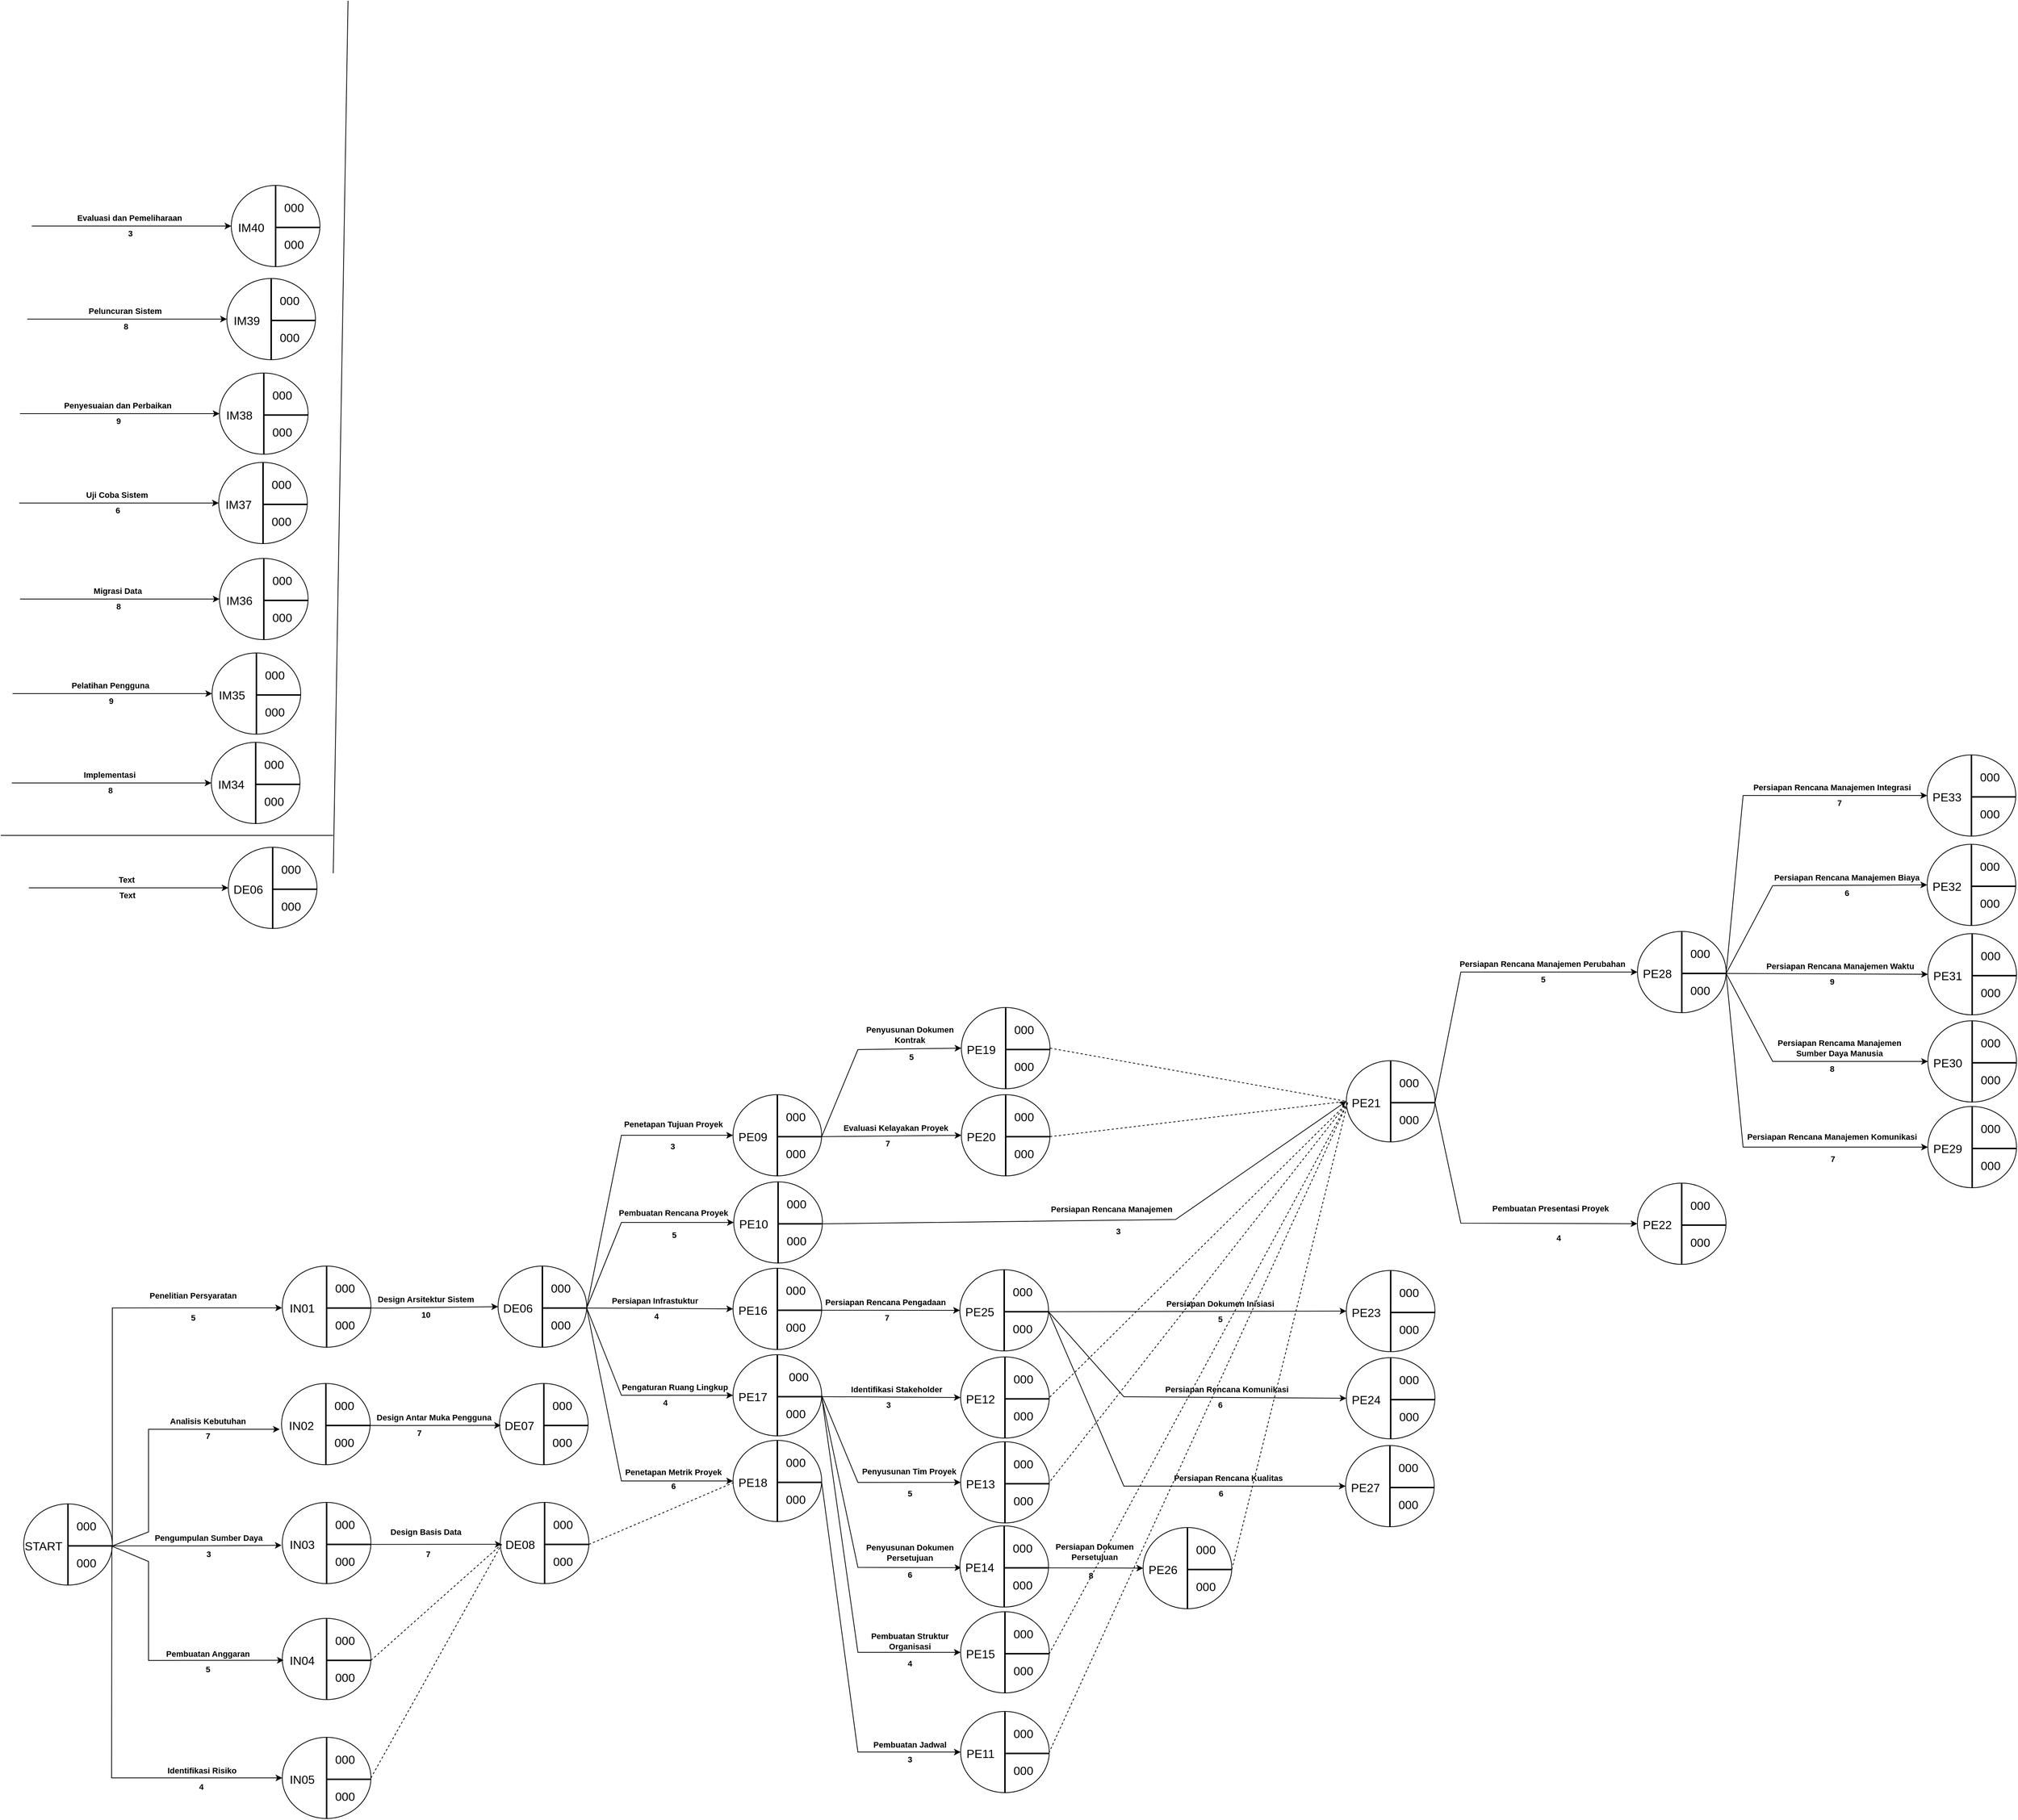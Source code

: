 <mxfile version="24.2.7" type="github">
  <diagram name="Page-1" id="ff44883e-f642-bcb2-894b-16b3d25a3f0b">
    <mxGraphModel dx="1613" dy="3141" grid="1" gridSize="10" guides="1" tooltips="1" connect="1" arrows="1" fold="1" page="1" pageScale="1.5" pageWidth="1169" pageHeight="826" background="none" math="0" shadow="0">
      <root>
        <mxCell id="0" style=";html=1;" />
        <mxCell id="1" style=";html=1;" parent="0" />
        <mxCell id="J5YyEjpSM3lU3VBUV3UF-6" value="" style="group" parent="1" vertex="1" connectable="0">
          <mxGeometry x="31" y="765" width="120" height="110" as="geometry" />
        </mxCell>
        <mxCell id="J5YyEjpSM3lU3VBUV3UF-12" value="" style="group" parent="J5YyEjpSM3lU3VBUV3UF-6" vertex="1" connectable="0">
          <mxGeometry width="120" height="110" as="geometry" />
        </mxCell>
        <mxCell id="J5YyEjpSM3lU3VBUV3UF-2" value="" style="ellipse;whiteSpace=wrap;html=1;" parent="J5YyEjpSM3lU3VBUV3UF-12" vertex="1">
          <mxGeometry width="120" height="110" as="geometry" />
        </mxCell>
        <mxCell id="J5YyEjpSM3lU3VBUV3UF-3" value="" style="line;strokeWidth=2;html=1;rotation=-90;" parent="J5YyEjpSM3lU3VBUV3UF-12" vertex="1">
          <mxGeometry x="5.47" y="48.25" width="109.07" height="13.75" as="geometry" />
        </mxCell>
        <mxCell id="J5YyEjpSM3lU3VBUV3UF-4" value="" style="line;strokeWidth=2;html=1;" parent="J5YyEjpSM3lU3VBUV3UF-12" vertex="1">
          <mxGeometry x="60" y="50" width="60" height="13.75" as="geometry" />
        </mxCell>
        <mxCell id="J5YyEjpSM3lU3VBUV3UF-7" value="000" style="text;strokeColor=none;fillColor=none;html=1;align=center;verticalAlign=middle;whiteSpace=wrap;rounded=0;fontSize=16;" parent="J5YyEjpSM3lU3VBUV3UF-12" vertex="1">
          <mxGeometry x="60" y="5.0" width="50" height="50" as="geometry" />
        </mxCell>
        <mxCell id="J5YyEjpSM3lU3VBUV3UF-9" value="000" style="text;strokeColor=none;fillColor=none;html=1;align=center;verticalAlign=middle;whiteSpace=wrap;rounded=0;fontSize=16;" parent="J5YyEjpSM3lU3VBUV3UF-12" vertex="1">
          <mxGeometry x="60" y="55" width="50" height="50" as="geometry" />
        </mxCell>
        <mxCell id="J5YyEjpSM3lU3VBUV3UF-10" value="START" style="text;strokeColor=none;fillColor=none;html=1;align=center;verticalAlign=middle;whiteSpace=wrap;rounded=0;fontSize=16;" parent="J5YyEjpSM3lU3VBUV3UF-12" vertex="1">
          <mxGeometry x="1.88" y="31.72" width="50" height="50" as="geometry" />
        </mxCell>
        <mxCell id="vZlfEXrCbTeppOrJPky9-1" value="" style="group" vertex="1" connectable="0" parent="1">
          <mxGeometry x="381" y="443" width="120" height="110" as="geometry" />
        </mxCell>
        <mxCell id="vZlfEXrCbTeppOrJPky9-2" value="" style="group" vertex="1" connectable="0" parent="vZlfEXrCbTeppOrJPky9-1">
          <mxGeometry width="120" height="110" as="geometry" />
        </mxCell>
        <mxCell id="vZlfEXrCbTeppOrJPky9-3" value="" style="ellipse;whiteSpace=wrap;html=1;" vertex="1" parent="vZlfEXrCbTeppOrJPky9-2">
          <mxGeometry width="120" height="110" as="geometry" />
        </mxCell>
        <mxCell id="vZlfEXrCbTeppOrJPky9-4" value="" style="line;strokeWidth=2;html=1;rotation=-90;" vertex="1" parent="vZlfEXrCbTeppOrJPky9-2">
          <mxGeometry x="5.47" y="48.25" width="109.07" height="13.75" as="geometry" />
        </mxCell>
        <mxCell id="vZlfEXrCbTeppOrJPky9-5" value="" style="line;strokeWidth=2;html=1;" vertex="1" parent="vZlfEXrCbTeppOrJPky9-2">
          <mxGeometry x="60" y="50" width="60" height="13.75" as="geometry" />
        </mxCell>
        <mxCell id="vZlfEXrCbTeppOrJPky9-6" value="000" style="text;strokeColor=none;fillColor=none;html=1;align=center;verticalAlign=middle;whiteSpace=wrap;rounded=0;fontSize=16;" vertex="1" parent="vZlfEXrCbTeppOrJPky9-2">
          <mxGeometry x="60" y="5.0" width="50" height="50" as="geometry" />
        </mxCell>
        <mxCell id="vZlfEXrCbTeppOrJPky9-7" value="000" style="text;strokeColor=none;fillColor=none;html=1;align=center;verticalAlign=middle;whiteSpace=wrap;rounded=0;fontSize=16;" vertex="1" parent="vZlfEXrCbTeppOrJPky9-2">
          <mxGeometry x="60" y="55" width="50" height="50" as="geometry" />
        </mxCell>
        <mxCell id="vZlfEXrCbTeppOrJPky9-8" value="IN01" style="text;strokeColor=none;fillColor=none;html=1;align=center;verticalAlign=middle;whiteSpace=wrap;rounded=0;fontSize=16;" vertex="1" parent="vZlfEXrCbTeppOrJPky9-2">
          <mxGeometry x="1.88" y="31.72" width="50" height="50" as="geometry" />
        </mxCell>
        <mxCell id="vZlfEXrCbTeppOrJPky9-9" value="" style="edgeStyle=orthogonalEdgeStyle;rounded=0;orthogonalLoop=1;jettySize=auto;html=1;exitX=1;exitY=0.5;exitDx=0;exitDy=0;exitPerimeter=0;entryX=-0.045;entryY=0.499;entryDx=0;entryDy=0;entryPerimeter=0;" edge="1" parent="1" source="J5YyEjpSM3lU3VBUV3UF-4" target="vZlfEXrCbTeppOrJPky9-8">
          <mxGeometry relative="1" as="geometry">
            <Array as="points">
              <mxPoint x="151" y="500" />
            </Array>
          </mxGeometry>
        </mxCell>
        <mxCell id="vZlfEXrCbTeppOrJPky9-20" value="&lt;b data-sider-select-id=&quot;907c42dd-3fa9-418a-ba88-5756a341e914&quot;&gt;5&lt;/b&gt;" style="edgeLabel;html=1;align=center;verticalAlign=middle;resizable=0;points=[];" vertex="1" connectable="0" parent="vZlfEXrCbTeppOrJPky9-9">
          <mxGeometry x="-0.18" relative="1" as="geometry">
            <mxPoint x="109" y="-83" as="offset" />
          </mxGeometry>
        </mxCell>
        <mxCell id="vZlfEXrCbTeppOrJPky9-21" value="&lt;b data-sider-select-id=&quot;7b996a0b-4ea2-4fc1-9395-53d7679742b2&quot;&gt;Penelitian Persyaratan&lt;/b&gt;" style="edgeLabel;html=1;align=center;verticalAlign=middle;resizable=0;points=[];shadow=1;" vertex="1" connectable="0" parent="vZlfEXrCbTeppOrJPky9-9">
          <mxGeometry x="-0.112" relative="1" as="geometry">
            <mxPoint x="109" y="-94" as="offset" />
          </mxGeometry>
        </mxCell>
        <mxCell id="vZlfEXrCbTeppOrJPky9-10" value="" style="group" vertex="1" connectable="0" parent="1">
          <mxGeometry x="381" y="763" width="120" height="110" as="geometry" />
        </mxCell>
        <mxCell id="vZlfEXrCbTeppOrJPky9-11" value="" style="group" vertex="1" connectable="0" parent="vZlfEXrCbTeppOrJPky9-10">
          <mxGeometry width="120" height="110" as="geometry" />
        </mxCell>
        <mxCell id="vZlfEXrCbTeppOrJPky9-12" value="" style="ellipse;whiteSpace=wrap;html=1;" vertex="1" parent="vZlfEXrCbTeppOrJPky9-11">
          <mxGeometry width="120" height="110" as="geometry" />
        </mxCell>
        <mxCell id="vZlfEXrCbTeppOrJPky9-13" value="" style="line;strokeWidth=2;html=1;rotation=-90;" vertex="1" parent="vZlfEXrCbTeppOrJPky9-11">
          <mxGeometry x="5.47" y="48.25" width="109.07" height="13.75" as="geometry" />
        </mxCell>
        <mxCell id="vZlfEXrCbTeppOrJPky9-14" value="" style="line;strokeWidth=2;html=1;" vertex="1" parent="vZlfEXrCbTeppOrJPky9-11">
          <mxGeometry x="60" y="50" width="60" height="13.75" as="geometry" />
        </mxCell>
        <mxCell id="vZlfEXrCbTeppOrJPky9-15" value="000" style="text;strokeColor=none;fillColor=none;html=1;align=center;verticalAlign=middle;whiteSpace=wrap;rounded=0;fontSize=16;" vertex="1" parent="vZlfEXrCbTeppOrJPky9-11">
          <mxGeometry x="60" y="5.0" width="50" height="50" as="geometry" />
        </mxCell>
        <mxCell id="vZlfEXrCbTeppOrJPky9-16" value="000" style="text;strokeColor=none;fillColor=none;html=1;align=center;verticalAlign=middle;whiteSpace=wrap;rounded=0;fontSize=16;" vertex="1" parent="vZlfEXrCbTeppOrJPky9-11">
          <mxGeometry x="60" y="55" width="50" height="50" as="geometry" />
        </mxCell>
        <mxCell id="vZlfEXrCbTeppOrJPky9-17" value="IN03" style="text;strokeColor=none;fillColor=none;html=1;align=center;verticalAlign=middle;whiteSpace=wrap;rounded=0;fontSize=16;" vertex="1" parent="vZlfEXrCbTeppOrJPky9-11">
          <mxGeometry x="1.88" y="31.72" width="50" height="50" as="geometry" />
        </mxCell>
        <mxCell id="vZlfEXrCbTeppOrJPky9-22" value="" style="group" vertex="1" connectable="0" parent="1">
          <mxGeometry x="380" y="602" width="120" height="110" as="geometry" />
        </mxCell>
        <mxCell id="vZlfEXrCbTeppOrJPky9-23" value="" style="group" vertex="1" connectable="0" parent="vZlfEXrCbTeppOrJPky9-22">
          <mxGeometry width="120" height="110" as="geometry" />
        </mxCell>
        <mxCell id="vZlfEXrCbTeppOrJPky9-24" value="" style="ellipse;whiteSpace=wrap;html=1;" vertex="1" parent="vZlfEXrCbTeppOrJPky9-23">
          <mxGeometry width="120" height="110" as="geometry" />
        </mxCell>
        <mxCell id="vZlfEXrCbTeppOrJPky9-25" value="" style="line;strokeWidth=2;html=1;rotation=-90;" vertex="1" parent="vZlfEXrCbTeppOrJPky9-23">
          <mxGeometry x="5.47" y="48.25" width="109.07" height="13.75" as="geometry" />
        </mxCell>
        <mxCell id="vZlfEXrCbTeppOrJPky9-26" value="" style="line;strokeWidth=2;html=1;" vertex="1" parent="vZlfEXrCbTeppOrJPky9-23">
          <mxGeometry x="60" y="50" width="60" height="13.75" as="geometry" />
        </mxCell>
        <mxCell id="vZlfEXrCbTeppOrJPky9-27" value="000" style="text;strokeColor=none;fillColor=none;html=1;align=center;verticalAlign=middle;whiteSpace=wrap;rounded=0;fontSize=16;" vertex="1" parent="vZlfEXrCbTeppOrJPky9-23">
          <mxGeometry x="60" y="5.0" width="50" height="50" as="geometry" />
        </mxCell>
        <mxCell id="vZlfEXrCbTeppOrJPky9-28" value="000" style="text;strokeColor=none;fillColor=none;html=1;align=center;verticalAlign=middle;whiteSpace=wrap;rounded=0;fontSize=16;" vertex="1" parent="vZlfEXrCbTeppOrJPky9-23">
          <mxGeometry x="60" y="55" width="50" height="50" as="geometry" />
        </mxCell>
        <mxCell id="vZlfEXrCbTeppOrJPky9-29" value="IN02" style="text;strokeColor=none;fillColor=none;html=1;align=center;verticalAlign=middle;whiteSpace=wrap;rounded=0;fontSize=16;" vertex="1" parent="vZlfEXrCbTeppOrJPky9-23">
          <mxGeometry x="1.88" y="31.72" width="50" height="50" as="geometry" />
        </mxCell>
        <mxCell id="vZlfEXrCbTeppOrJPky9-30" value="" style="group" vertex="1" connectable="0" parent="1">
          <mxGeometry x="381" y="920" width="120" height="110" as="geometry" />
        </mxCell>
        <mxCell id="vZlfEXrCbTeppOrJPky9-31" value="" style="group" vertex="1" connectable="0" parent="vZlfEXrCbTeppOrJPky9-30">
          <mxGeometry width="120" height="110" as="geometry" />
        </mxCell>
        <mxCell id="vZlfEXrCbTeppOrJPky9-32" value="" style="ellipse;whiteSpace=wrap;html=1;" vertex="1" parent="vZlfEXrCbTeppOrJPky9-31">
          <mxGeometry width="120" height="110" as="geometry" />
        </mxCell>
        <mxCell id="vZlfEXrCbTeppOrJPky9-33" value="" style="line;strokeWidth=2;html=1;rotation=-90;" vertex="1" parent="vZlfEXrCbTeppOrJPky9-31">
          <mxGeometry x="5.47" y="48.25" width="109.07" height="13.75" as="geometry" />
        </mxCell>
        <mxCell id="vZlfEXrCbTeppOrJPky9-34" value="" style="line;strokeWidth=2;html=1;" vertex="1" parent="vZlfEXrCbTeppOrJPky9-31">
          <mxGeometry x="60" y="50" width="60" height="13.75" as="geometry" />
        </mxCell>
        <mxCell id="vZlfEXrCbTeppOrJPky9-35" value="000" style="text;strokeColor=none;fillColor=none;html=1;align=center;verticalAlign=middle;whiteSpace=wrap;rounded=0;fontSize=16;" vertex="1" parent="vZlfEXrCbTeppOrJPky9-31">
          <mxGeometry x="60" y="5.0" width="50" height="50" as="geometry" />
        </mxCell>
        <mxCell id="vZlfEXrCbTeppOrJPky9-36" value="000" style="text;strokeColor=none;fillColor=none;html=1;align=center;verticalAlign=middle;whiteSpace=wrap;rounded=0;fontSize=16;" vertex="1" parent="vZlfEXrCbTeppOrJPky9-31">
          <mxGeometry x="60" y="55" width="50" height="50" as="geometry" />
        </mxCell>
        <mxCell id="vZlfEXrCbTeppOrJPky9-37" value="IN04" style="text;strokeColor=none;fillColor=none;html=1;align=center;verticalAlign=middle;whiteSpace=wrap;rounded=0;fontSize=16;" vertex="1" parent="vZlfEXrCbTeppOrJPky9-31">
          <mxGeometry x="1.88" y="31.72" width="50" height="50" as="geometry" />
        </mxCell>
        <mxCell id="vZlfEXrCbTeppOrJPky9-38" value="" style="group" vertex="1" connectable="0" parent="1">
          <mxGeometry x="381" y="1081" width="120" height="110" as="geometry" />
        </mxCell>
        <mxCell id="vZlfEXrCbTeppOrJPky9-39" value="" style="group" vertex="1" connectable="0" parent="vZlfEXrCbTeppOrJPky9-38">
          <mxGeometry width="120" height="110" as="geometry" />
        </mxCell>
        <mxCell id="vZlfEXrCbTeppOrJPky9-40" value="" style="ellipse;whiteSpace=wrap;html=1;" vertex="1" parent="vZlfEXrCbTeppOrJPky9-39">
          <mxGeometry width="120" height="110" as="geometry" />
        </mxCell>
        <mxCell id="vZlfEXrCbTeppOrJPky9-41" value="" style="line;strokeWidth=2;html=1;rotation=-90;" vertex="1" parent="vZlfEXrCbTeppOrJPky9-39">
          <mxGeometry x="5.47" y="48.25" width="109.07" height="13.75" as="geometry" />
        </mxCell>
        <mxCell id="vZlfEXrCbTeppOrJPky9-42" value="" style="line;strokeWidth=2;html=1;" vertex="1" parent="vZlfEXrCbTeppOrJPky9-39">
          <mxGeometry x="60" y="50" width="60" height="13.75" as="geometry" />
        </mxCell>
        <mxCell id="vZlfEXrCbTeppOrJPky9-43" value="000" style="text;strokeColor=none;fillColor=none;html=1;align=center;verticalAlign=middle;whiteSpace=wrap;rounded=0;fontSize=16;" vertex="1" parent="vZlfEXrCbTeppOrJPky9-39">
          <mxGeometry x="60" y="5.0" width="50" height="50" as="geometry" />
        </mxCell>
        <mxCell id="vZlfEXrCbTeppOrJPky9-44" value="000" style="text;strokeColor=none;fillColor=none;html=1;align=center;verticalAlign=middle;whiteSpace=wrap;rounded=0;fontSize=16;" vertex="1" parent="vZlfEXrCbTeppOrJPky9-39">
          <mxGeometry x="60" y="55" width="50" height="50" as="geometry" />
        </mxCell>
        <mxCell id="vZlfEXrCbTeppOrJPky9-45" value="IN05" style="text;strokeColor=none;fillColor=none;html=1;align=center;verticalAlign=middle;whiteSpace=wrap;rounded=0;fontSize=16;" vertex="1" parent="vZlfEXrCbTeppOrJPky9-39">
          <mxGeometry x="1.88" y="31.72" width="50" height="50" as="geometry" />
        </mxCell>
        <mxCell id="vZlfEXrCbTeppOrJPky9-47" value="" style="edgeStyle=orthogonalEdgeStyle;rounded=0;orthogonalLoop=1;jettySize=auto;html=1;entryX=-0.008;entryY=0.528;entryDx=0;entryDy=0;entryPerimeter=0;" edge="1" parent="1" source="J5YyEjpSM3lU3VBUV3UF-4" target="vZlfEXrCbTeppOrJPky9-12">
          <mxGeometry relative="1" as="geometry">
            <mxPoint x="231" y="800.875" as="targetPoint" />
          </mxGeometry>
        </mxCell>
        <mxCell id="vZlfEXrCbTeppOrJPky9-54" value="Pengumpulan Sumber Daya" style="edgeLabel;html=1;align=center;verticalAlign=middle;resizable=0;points=[];fontStyle=1" vertex="1" connectable="0" parent="vZlfEXrCbTeppOrJPky9-47">
          <mxGeometry x="0.177" y="-1" relative="1" as="geometry">
            <mxPoint x="-5" y="-11" as="offset" />
          </mxGeometry>
        </mxCell>
        <mxCell id="vZlfEXrCbTeppOrJPky9-55" value="3" style="edgeLabel;html=1;align=center;verticalAlign=middle;resizable=0;points=[];fontStyle=1" vertex="1" connectable="0" parent="vZlfEXrCbTeppOrJPky9-47">
          <mxGeometry x="0.283" y="-1" relative="1" as="geometry">
            <mxPoint x="-17" y="11" as="offset" />
          </mxGeometry>
        </mxCell>
        <mxCell id="vZlfEXrCbTeppOrJPky9-49" value="" style="endArrow=classic;html=1;rounded=0;exitX=0.99;exitY=0.503;exitDx=0;exitDy=0;exitPerimeter=0;entryX=0;entryY=0.5;entryDx=0;entryDy=0;" edge="1" parent="1" source="J5YyEjpSM3lU3VBUV3UF-4" target="vZlfEXrCbTeppOrJPky9-40">
          <mxGeometry width="50" height="50" relative="1" as="geometry">
            <mxPoint x="150" y="803" as="sourcePoint" />
            <mxPoint x="200" y="823" as="targetPoint" />
            <Array as="points">
              <mxPoint x="150" y="1136" />
            </Array>
          </mxGeometry>
        </mxCell>
        <mxCell id="vZlfEXrCbTeppOrJPky9-60" value="Identifikasi Risiko" style="edgeLabel;html=1;align=center;verticalAlign=middle;resizable=0;points=[];fontStyle=1" vertex="1" connectable="0" parent="vZlfEXrCbTeppOrJPky9-49">
          <mxGeometry x="0.594" relative="1" as="geometry">
            <mxPoint x="1" y="-10" as="offset" />
          </mxGeometry>
        </mxCell>
        <mxCell id="vZlfEXrCbTeppOrJPky9-61" value="4" style="edgeLabel;html=1;align=center;verticalAlign=middle;resizable=0;points=[];fontStyle=1" vertex="1" connectable="0" parent="vZlfEXrCbTeppOrJPky9-49">
          <mxGeometry x="0.67" relative="1" as="geometry">
            <mxPoint x="-20" y="12" as="offset" />
          </mxGeometry>
        </mxCell>
        <mxCell id="vZlfEXrCbTeppOrJPky9-50" value="" style="endArrow=classic;html=1;rounded=0;exitX=0.995;exitY=0.517;exitDx=0;exitDy=0;exitPerimeter=0;entryX=-0.021;entryY=0.564;entryDx=0;entryDy=0;entryPerimeter=0;" edge="1" parent="1" source="J5YyEjpSM3lU3VBUV3UF-4" target="vZlfEXrCbTeppOrJPky9-24">
          <mxGeometry width="50" height="50" relative="1" as="geometry">
            <mxPoint x="150" y="803" as="sourcePoint" />
            <mxPoint x="190" y="773" as="targetPoint" />
            <Array as="points">
              <mxPoint x="200" y="803" />
              <mxPoint x="200" y="664" />
            </Array>
          </mxGeometry>
        </mxCell>
        <mxCell id="vZlfEXrCbTeppOrJPky9-52" value="&lt;b data-sider-select-id=&quot;2aaad531-f9b8-49ab-893a-69e4aa993049&quot;&gt;Analisis Kebutuhan&lt;/b&gt;" style="edgeLabel;html=1;align=center;verticalAlign=middle;resizable=0;points=[];" vertex="1" connectable="0" parent="vZlfEXrCbTeppOrJPky9-50">
          <mxGeometry x="0.486" y="2" relative="1" as="geometry">
            <mxPoint x="-3" y="-9" as="offset" />
          </mxGeometry>
        </mxCell>
        <mxCell id="vZlfEXrCbTeppOrJPky9-53" value="&lt;b data-sider-select-id=&quot;509955d8-b384-473e-8604-aed854ef1bd4&quot;&gt;7&lt;/b&gt;" style="edgeLabel;html=1;align=center;verticalAlign=middle;resizable=0;points=[];" vertex="1" connectable="0" parent="vZlfEXrCbTeppOrJPky9-50">
          <mxGeometry x="0.594" relative="1" as="geometry">
            <mxPoint x="-23" y="9" as="offset" />
          </mxGeometry>
        </mxCell>
        <mxCell id="vZlfEXrCbTeppOrJPky9-51" value="" style="endArrow=classic;html=1;rounded=0;exitX=0.989;exitY=0.522;exitDx=0;exitDy=0;exitPerimeter=0;entryX=0;entryY=0.5;entryDx=0;entryDy=0;" edge="1" parent="1" source="J5YyEjpSM3lU3VBUV3UF-4" target="vZlfEXrCbTeppOrJPky9-37">
          <mxGeometry width="50" height="50" relative="1" as="geometry">
            <mxPoint x="140" y="823" as="sourcePoint" />
            <mxPoint x="210" y="783" as="targetPoint" />
            <Array as="points">
              <mxPoint x="200" y="843" />
              <mxPoint x="200" y="977" />
            </Array>
          </mxGeometry>
        </mxCell>
        <mxCell id="vZlfEXrCbTeppOrJPky9-57" value="Pembuatan Anggaran" style="edgeLabel;html=1;align=center;verticalAlign=middle;resizable=0;points=[];fontStyle=1" vertex="1" connectable="0" parent="vZlfEXrCbTeppOrJPky9-51">
          <mxGeometry x="0.492" y="1" relative="1" as="geometry">
            <mxPoint x="-9" y="-8" as="offset" />
          </mxGeometry>
        </mxCell>
        <mxCell id="vZlfEXrCbTeppOrJPky9-58" value="5" style="edgeLabel;html=1;align=center;verticalAlign=middle;resizable=0;points=[];fontStyle=1" vertex="1" connectable="0" parent="vZlfEXrCbTeppOrJPky9-51">
          <mxGeometry x="0.522" y="2" relative="1" as="geometry">
            <mxPoint x="-14" y="14" as="offset" />
          </mxGeometry>
        </mxCell>
        <mxCell id="vZlfEXrCbTeppOrJPky9-62" value="" style="group" vertex="1" connectable="0" parent="1">
          <mxGeometry x="673" y="443" width="120" height="110" as="geometry" />
        </mxCell>
        <mxCell id="vZlfEXrCbTeppOrJPky9-63" value="" style="group" vertex="1" connectable="0" parent="vZlfEXrCbTeppOrJPky9-62">
          <mxGeometry width="120" height="110" as="geometry" />
        </mxCell>
        <mxCell id="vZlfEXrCbTeppOrJPky9-64" value="" style="ellipse;whiteSpace=wrap;html=1;" vertex="1" parent="vZlfEXrCbTeppOrJPky9-63">
          <mxGeometry width="120" height="110" as="geometry" />
        </mxCell>
        <mxCell id="vZlfEXrCbTeppOrJPky9-65" value="" style="line;strokeWidth=2;html=1;rotation=-90;" vertex="1" parent="vZlfEXrCbTeppOrJPky9-63">
          <mxGeometry x="5.47" y="48.25" width="109.07" height="13.75" as="geometry" />
        </mxCell>
        <mxCell id="vZlfEXrCbTeppOrJPky9-66" value="" style="line;strokeWidth=2;html=1;" vertex="1" parent="vZlfEXrCbTeppOrJPky9-63">
          <mxGeometry x="60" y="50" width="60" height="13.75" as="geometry" />
        </mxCell>
        <mxCell id="vZlfEXrCbTeppOrJPky9-67" value="000" style="text;strokeColor=none;fillColor=none;html=1;align=center;verticalAlign=middle;whiteSpace=wrap;rounded=0;fontSize=16;" vertex="1" parent="vZlfEXrCbTeppOrJPky9-63">
          <mxGeometry x="60" y="5.0" width="50" height="50" as="geometry" />
        </mxCell>
        <mxCell id="vZlfEXrCbTeppOrJPky9-68" value="000" style="text;strokeColor=none;fillColor=none;html=1;align=center;verticalAlign=middle;whiteSpace=wrap;rounded=0;fontSize=16;" vertex="1" parent="vZlfEXrCbTeppOrJPky9-63">
          <mxGeometry x="60" y="55" width="50" height="50" as="geometry" />
        </mxCell>
        <mxCell id="vZlfEXrCbTeppOrJPky9-69" value="DE06" style="text;strokeColor=none;fillColor=none;html=1;align=center;verticalAlign=middle;whiteSpace=wrap;rounded=0;fontSize=16;" vertex="1" parent="vZlfEXrCbTeppOrJPky9-63">
          <mxGeometry x="1.88" y="31.72" width="50" height="50" as="geometry" />
        </mxCell>
        <mxCell id="vZlfEXrCbTeppOrJPky9-86" value="" style="group" vertex="1" connectable="0" parent="1">
          <mxGeometry x="675" y="602" width="120" height="110" as="geometry" />
        </mxCell>
        <mxCell id="vZlfEXrCbTeppOrJPky9-87" value="" style="group" vertex="1" connectable="0" parent="vZlfEXrCbTeppOrJPky9-86">
          <mxGeometry width="120" height="110" as="geometry" />
        </mxCell>
        <mxCell id="vZlfEXrCbTeppOrJPky9-88" value="" style="ellipse;whiteSpace=wrap;html=1;" vertex="1" parent="vZlfEXrCbTeppOrJPky9-87">
          <mxGeometry width="120" height="110" as="geometry" />
        </mxCell>
        <mxCell id="vZlfEXrCbTeppOrJPky9-89" value="" style="line;strokeWidth=2;html=1;rotation=-90;" vertex="1" parent="vZlfEXrCbTeppOrJPky9-87">
          <mxGeometry x="5.47" y="48.25" width="109.07" height="13.75" as="geometry" />
        </mxCell>
        <mxCell id="vZlfEXrCbTeppOrJPky9-90" value="" style="line;strokeWidth=2;html=1;" vertex="1" parent="vZlfEXrCbTeppOrJPky9-87">
          <mxGeometry x="60" y="50" width="60" height="13.75" as="geometry" />
        </mxCell>
        <mxCell id="vZlfEXrCbTeppOrJPky9-91" value="000" style="text;strokeColor=none;fillColor=none;html=1;align=center;verticalAlign=middle;whiteSpace=wrap;rounded=0;fontSize=16;" vertex="1" parent="vZlfEXrCbTeppOrJPky9-87">
          <mxGeometry x="60" y="5.0" width="50" height="50" as="geometry" />
        </mxCell>
        <mxCell id="vZlfEXrCbTeppOrJPky9-92" value="000" style="text;strokeColor=none;fillColor=none;html=1;align=center;verticalAlign=middle;whiteSpace=wrap;rounded=0;fontSize=16;" vertex="1" parent="vZlfEXrCbTeppOrJPky9-87">
          <mxGeometry x="60" y="55" width="50" height="50" as="geometry" />
        </mxCell>
        <mxCell id="vZlfEXrCbTeppOrJPky9-93" value="DE07" style="text;strokeColor=none;fillColor=none;html=1;align=center;verticalAlign=middle;whiteSpace=wrap;rounded=0;fontSize=16;" vertex="1" parent="vZlfEXrCbTeppOrJPky9-87">
          <mxGeometry x="1.88" y="31.72" width="50" height="50" as="geometry" />
        </mxCell>
        <mxCell id="vZlfEXrCbTeppOrJPky9-94" value="" style="group" vertex="1" connectable="0" parent="1">
          <mxGeometry x="676" y="763" width="120" height="110" as="geometry" />
        </mxCell>
        <mxCell id="vZlfEXrCbTeppOrJPky9-95" value="" style="group" vertex="1" connectable="0" parent="vZlfEXrCbTeppOrJPky9-94">
          <mxGeometry width="120" height="110" as="geometry" />
        </mxCell>
        <mxCell id="vZlfEXrCbTeppOrJPky9-96" value="" style="ellipse;whiteSpace=wrap;html=1;" vertex="1" parent="vZlfEXrCbTeppOrJPky9-95">
          <mxGeometry width="120" height="110" as="geometry" />
        </mxCell>
        <mxCell id="vZlfEXrCbTeppOrJPky9-97" value="" style="line;strokeWidth=2;html=1;rotation=-90;" vertex="1" parent="vZlfEXrCbTeppOrJPky9-95">
          <mxGeometry x="5.47" y="48.25" width="109.07" height="13.75" as="geometry" />
        </mxCell>
        <mxCell id="vZlfEXrCbTeppOrJPky9-98" value="" style="line;strokeWidth=2;html=1;" vertex="1" parent="vZlfEXrCbTeppOrJPky9-95">
          <mxGeometry x="60" y="50" width="60" height="13.75" as="geometry" />
        </mxCell>
        <mxCell id="vZlfEXrCbTeppOrJPky9-99" value="000" style="text;strokeColor=none;fillColor=none;html=1;align=center;verticalAlign=middle;whiteSpace=wrap;rounded=0;fontSize=16;" vertex="1" parent="vZlfEXrCbTeppOrJPky9-95">
          <mxGeometry x="60" y="5.0" width="50" height="50" as="geometry" />
        </mxCell>
        <mxCell id="vZlfEXrCbTeppOrJPky9-100" value="000" style="text;strokeColor=none;fillColor=none;html=1;align=center;verticalAlign=middle;whiteSpace=wrap;rounded=0;fontSize=16;" vertex="1" parent="vZlfEXrCbTeppOrJPky9-95">
          <mxGeometry x="60" y="55" width="50" height="50" as="geometry" />
        </mxCell>
        <mxCell id="vZlfEXrCbTeppOrJPky9-101" value="DE08" style="text;strokeColor=none;fillColor=none;html=1;align=center;verticalAlign=middle;whiteSpace=wrap;rounded=0;fontSize=16;" vertex="1" parent="vZlfEXrCbTeppOrJPky9-95">
          <mxGeometry x="1.88" y="31.72" width="50" height="50" as="geometry" />
        </mxCell>
        <mxCell id="vZlfEXrCbTeppOrJPky9-105" value="" style="endArrow=classic;html=1;rounded=0;entryX=0;entryY=0.5;entryDx=0;entryDy=0;exitX=1;exitY=0.5;exitDx=0;exitDy=0;exitPerimeter=0;" edge="1" parent="1" source="vZlfEXrCbTeppOrJPky9-5" target="vZlfEXrCbTeppOrJPky9-64">
          <mxGeometry width="50" height="50" relative="1" as="geometry">
            <mxPoint x="410" y="577.62" as="sourcePoint" />
            <mxPoint x="660" y="577.62" as="targetPoint" />
            <Array as="points">
              <mxPoint x="520" y="500" />
            </Array>
          </mxGeometry>
        </mxCell>
        <mxCell id="vZlfEXrCbTeppOrJPky9-106" value="Design Arsitektur Sistem" style="edgeLabel;html=1;align=center;verticalAlign=middle;resizable=0;points=[];fontStyle=1" vertex="1" connectable="0" parent="vZlfEXrCbTeppOrJPky9-105">
          <mxGeometry x="0.126" y="1" relative="1" as="geometry">
            <mxPoint x="-23" y="-10" as="offset" />
          </mxGeometry>
        </mxCell>
        <mxCell id="vZlfEXrCbTeppOrJPky9-107" value="10" style="edgeLabel;html=1;align=center;verticalAlign=middle;resizable=0;points=[];fontStyle=1" vertex="1" connectable="0" parent="vZlfEXrCbTeppOrJPky9-105">
          <mxGeometry x="0.071" relative="1" as="geometry">
            <mxPoint x="-18" y="10" as="offset" />
          </mxGeometry>
        </mxCell>
        <mxCell id="vZlfEXrCbTeppOrJPky9-109" value="" style="endArrow=classic;html=1;rounded=0;entryX=0;entryY=0.5;entryDx=0;entryDy=0;exitX=1;exitY=0.5;exitDx=0;exitDy=0;exitPerimeter=0;" edge="1" parent="1" source="vZlfEXrCbTeppOrJPky9-26" target="vZlfEXrCbTeppOrJPky9-93">
          <mxGeometry width="50" height="50" relative="1" as="geometry">
            <mxPoint x="420" y="738.62" as="sourcePoint" />
            <mxPoint x="670" y="738.62" as="targetPoint" />
            <Array as="points">
              <mxPoint x="520" y="659" />
            </Array>
          </mxGeometry>
        </mxCell>
        <mxCell id="vZlfEXrCbTeppOrJPky9-110" value="Design Antar Muka Pengguna" style="edgeLabel;html=1;align=center;verticalAlign=middle;resizable=0;points=[];fontStyle=1" vertex="1" connectable="0" parent="vZlfEXrCbTeppOrJPky9-109">
          <mxGeometry x="0.126" y="1" relative="1" as="geometry">
            <mxPoint x="-14" y="-10" as="offset" />
          </mxGeometry>
        </mxCell>
        <mxCell id="vZlfEXrCbTeppOrJPky9-111" value="7" style="edgeLabel;html=1;align=center;verticalAlign=middle;resizable=0;points=[];fontStyle=1" vertex="1" connectable="0" parent="vZlfEXrCbTeppOrJPky9-109">
          <mxGeometry x="0.071" relative="1" as="geometry">
            <mxPoint x="-29" y="10" as="offset" />
          </mxGeometry>
        </mxCell>
        <mxCell id="vZlfEXrCbTeppOrJPky9-115" value="" style="endArrow=classic;html=1;rounded=0;entryX=0;entryY=0.5;entryDx=0;entryDy=0;" edge="1" parent="1" target="vZlfEXrCbTeppOrJPky9-120">
          <mxGeometry width="50" height="50" relative="1" as="geometry">
            <mxPoint x="38" y="-69" as="sourcePoint" />
            <mxPoint x="294" y="-49.38" as="targetPoint" />
          </mxGeometry>
        </mxCell>
        <mxCell id="vZlfEXrCbTeppOrJPky9-116" value="Text" style="edgeLabel;html=1;align=center;verticalAlign=middle;resizable=0;points=[];fontStyle=1" vertex="1" connectable="0" parent="vZlfEXrCbTeppOrJPky9-115">
          <mxGeometry x="0.126" y="1" relative="1" as="geometry">
            <mxPoint x="-20" y="-10" as="offset" />
          </mxGeometry>
        </mxCell>
        <mxCell id="vZlfEXrCbTeppOrJPky9-117" value="Text" style="edgeLabel;html=1;align=center;verticalAlign=middle;resizable=0;points=[];fontStyle=1" vertex="1" connectable="0" parent="vZlfEXrCbTeppOrJPky9-115">
          <mxGeometry x="0.071" relative="1" as="geometry">
            <mxPoint x="-12" y="10" as="offset" />
          </mxGeometry>
        </mxCell>
        <mxCell id="vZlfEXrCbTeppOrJPky9-118" value="" style="group" vertex="1" connectable="0" parent="1">
          <mxGeometry x="308" y="-124" width="120" height="110" as="geometry" />
        </mxCell>
        <mxCell id="vZlfEXrCbTeppOrJPky9-119" value="" style="group" vertex="1" connectable="0" parent="vZlfEXrCbTeppOrJPky9-118">
          <mxGeometry width="120" height="110" as="geometry" />
        </mxCell>
        <mxCell id="vZlfEXrCbTeppOrJPky9-120" value="" style="ellipse;whiteSpace=wrap;html=1;" vertex="1" parent="vZlfEXrCbTeppOrJPky9-119">
          <mxGeometry width="120" height="110" as="geometry" />
        </mxCell>
        <mxCell id="vZlfEXrCbTeppOrJPky9-121" value="" style="line;strokeWidth=2;html=1;rotation=-90;" vertex="1" parent="vZlfEXrCbTeppOrJPky9-119">
          <mxGeometry x="5.47" y="48.25" width="109.07" height="13.75" as="geometry" />
        </mxCell>
        <mxCell id="vZlfEXrCbTeppOrJPky9-122" value="" style="line;strokeWidth=2;html=1;" vertex="1" parent="vZlfEXrCbTeppOrJPky9-119">
          <mxGeometry x="60" y="50" width="60" height="13.75" as="geometry" />
        </mxCell>
        <mxCell id="vZlfEXrCbTeppOrJPky9-123" value="000" style="text;strokeColor=none;fillColor=none;html=1;align=center;verticalAlign=middle;whiteSpace=wrap;rounded=0;fontSize=16;" vertex="1" parent="vZlfEXrCbTeppOrJPky9-119">
          <mxGeometry x="60" y="5.0" width="50" height="50" as="geometry" />
        </mxCell>
        <mxCell id="vZlfEXrCbTeppOrJPky9-124" value="000" style="text;strokeColor=none;fillColor=none;html=1;align=center;verticalAlign=middle;whiteSpace=wrap;rounded=0;fontSize=16;" vertex="1" parent="vZlfEXrCbTeppOrJPky9-119">
          <mxGeometry x="60" y="55" width="50" height="50" as="geometry" />
        </mxCell>
        <mxCell id="vZlfEXrCbTeppOrJPky9-125" value="DE06" style="text;strokeColor=none;fillColor=none;html=1;align=center;verticalAlign=middle;whiteSpace=wrap;rounded=0;fontSize=16;" vertex="1" parent="vZlfEXrCbTeppOrJPky9-119">
          <mxGeometry x="1.88" y="31.72" width="50" height="50" as="geometry" />
        </mxCell>
        <mxCell id="vZlfEXrCbTeppOrJPky9-126" value="" style="endArrow=none;dashed=1;html=1;rounded=0;exitX=1;exitY=0.5;exitDx=0;exitDy=0;entryX=0;entryY=0.5;entryDx=0;entryDy=0;" edge="1" parent="1" source="vZlfEXrCbTeppOrJPky9-40" target="vZlfEXrCbTeppOrJPky9-101">
          <mxGeometry width="50" height="50" relative="1" as="geometry">
            <mxPoint x="720" y="923" as="sourcePoint" />
            <mxPoint x="770" y="873" as="targetPoint" />
          </mxGeometry>
        </mxCell>
        <mxCell id="vZlfEXrCbTeppOrJPky9-127" value="" style="endArrow=none;dashed=1;html=1;rounded=0;exitX=1;exitY=0.5;exitDx=0;exitDy=0;exitPerimeter=0;entryX=0;entryY=0.5;entryDx=0;entryDy=0;" edge="1" parent="1" source="vZlfEXrCbTeppOrJPky9-34" target="vZlfEXrCbTeppOrJPky9-101">
          <mxGeometry width="50" height="50" relative="1" as="geometry">
            <mxPoint x="870" y="983" as="sourcePoint" />
            <mxPoint x="650" y="933" as="targetPoint" />
          </mxGeometry>
        </mxCell>
        <mxCell id="vZlfEXrCbTeppOrJPky9-128" value="" style="endArrow=classic;html=1;rounded=0;entryX=0;entryY=0.5;entryDx=0;entryDy=0;exitX=1;exitY=0.5;exitDx=0;exitDy=0;exitPerimeter=0;" edge="1" parent="1" target="vZlfEXrCbTeppOrJPky9-133" source="vZlfEXrCbTeppOrJPky9-66">
          <mxGeometry width="50" height="50" relative="1" as="geometry">
            <mxPoint x="832" y="463" as="sourcePoint" />
            <mxPoint x="1088" y="503.62" as="targetPoint" />
            <Array as="points">
              <mxPoint x="840" y="266" />
            </Array>
          </mxGeometry>
        </mxCell>
        <mxCell id="vZlfEXrCbTeppOrJPky9-129" value="Penetapan Tujuan Proyek" style="edgeLabel;html=1;align=center;verticalAlign=middle;resizable=0;points=[];fontStyle=1" vertex="1" connectable="0" parent="vZlfEXrCbTeppOrJPky9-128">
          <mxGeometry x="0.126" y="1" relative="1" as="geometry">
            <mxPoint x="74" y="-34" as="offset" />
          </mxGeometry>
        </mxCell>
        <mxCell id="vZlfEXrCbTeppOrJPky9-130" value="3" style="edgeLabel;html=1;align=center;verticalAlign=middle;resizable=0;points=[];fontStyle=1" vertex="1" connectable="0" parent="vZlfEXrCbTeppOrJPky9-128">
          <mxGeometry x="0.071" relative="1" as="geometry">
            <mxPoint x="75" y="-15" as="offset" />
          </mxGeometry>
        </mxCell>
        <mxCell id="vZlfEXrCbTeppOrJPky9-131" value="" style="group" vertex="1" connectable="0" parent="1">
          <mxGeometry x="991" y="211" width="120" height="110" as="geometry" />
        </mxCell>
        <mxCell id="vZlfEXrCbTeppOrJPky9-132" value="" style="group" vertex="1" connectable="0" parent="vZlfEXrCbTeppOrJPky9-131">
          <mxGeometry width="120" height="110" as="geometry" />
        </mxCell>
        <mxCell id="vZlfEXrCbTeppOrJPky9-133" value="" style="ellipse;whiteSpace=wrap;html=1;" vertex="1" parent="vZlfEXrCbTeppOrJPky9-132">
          <mxGeometry width="120" height="110" as="geometry" />
        </mxCell>
        <mxCell id="vZlfEXrCbTeppOrJPky9-134" value="" style="line;strokeWidth=2;html=1;rotation=-90;" vertex="1" parent="vZlfEXrCbTeppOrJPky9-132">
          <mxGeometry x="5.47" y="48.25" width="109.07" height="13.75" as="geometry" />
        </mxCell>
        <mxCell id="vZlfEXrCbTeppOrJPky9-135" value="" style="line;strokeWidth=2;html=1;" vertex="1" parent="vZlfEXrCbTeppOrJPky9-132">
          <mxGeometry x="60" y="50" width="60" height="13.75" as="geometry" />
        </mxCell>
        <mxCell id="vZlfEXrCbTeppOrJPky9-136" value="000" style="text;strokeColor=none;fillColor=none;html=1;align=center;verticalAlign=middle;whiteSpace=wrap;rounded=0;fontSize=16;" vertex="1" parent="vZlfEXrCbTeppOrJPky9-132">
          <mxGeometry x="60" y="5.0" width="50" height="50" as="geometry" />
        </mxCell>
        <mxCell id="vZlfEXrCbTeppOrJPky9-137" value="000" style="text;strokeColor=none;fillColor=none;html=1;align=center;verticalAlign=middle;whiteSpace=wrap;rounded=0;fontSize=16;" vertex="1" parent="vZlfEXrCbTeppOrJPky9-132">
          <mxGeometry x="60" y="55" width="50" height="50" as="geometry" />
        </mxCell>
        <mxCell id="vZlfEXrCbTeppOrJPky9-138" value="PE09" style="text;strokeColor=none;fillColor=none;html=1;align=center;verticalAlign=middle;whiteSpace=wrap;rounded=0;fontSize=16;" vertex="1" parent="vZlfEXrCbTeppOrJPky9-132">
          <mxGeometry x="1.88" y="31.72" width="50" height="50" as="geometry" />
        </mxCell>
        <mxCell id="vZlfEXrCbTeppOrJPky9-150" value="" style="endArrow=classic;html=1;rounded=0;entryX=0;entryY=0.5;entryDx=0;entryDy=0;exitX=1;exitY=0.5;exitDx=0;exitDy=0;exitPerimeter=0;" edge="1" parent="1" target="vZlfEXrCbTeppOrJPky9-155" source="vZlfEXrCbTeppOrJPky9-66">
          <mxGeometry width="50" height="50" relative="1" as="geometry">
            <mxPoint x="1170" y="503" as="sourcePoint" />
            <mxPoint x="1387" y="523.62" as="targetPoint" />
            <Array as="points">
              <mxPoint x="840" y="384" />
            </Array>
          </mxGeometry>
        </mxCell>
        <mxCell id="vZlfEXrCbTeppOrJPky9-151" value="Pembuatan Rencana Proyek" style="edgeLabel;html=1;align=center;verticalAlign=middle;resizable=0;points=[];fontStyle=1" vertex="1" connectable="0" parent="vZlfEXrCbTeppOrJPky9-150">
          <mxGeometry x="0.126" y="1" relative="1" as="geometry">
            <mxPoint x="39" y="-12" as="offset" />
          </mxGeometry>
        </mxCell>
        <mxCell id="vZlfEXrCbTeppOrJPky9-152" value="5" style="edgeLabel;html=1;align=center;verticalAlign=middle;resizable=0;points=[];fontStyle=1" vertex="1" connectable="0" parent="vZlfEXrCbTeppOrJPky9-150">
          <mxGeometry x="0.071" relative="1" as="geometry">
            <mxPoint x="47" y="17" as="offset" />
          </mxGeometry>
        </mxCell>
        <mxCell id="vZlfEXrCbTeppOrJPky9-153" value="" style="group" vertex="1" connectable="0" parent="1">
          <mxGeometry x="992.01" y="329" width="120" height="110" as="geometry" />
        </mxCell>
        <mxCell id="vZlfEXrCbTeppOrJPky9-154" value="" style="group" vertex="1" connectable="0" parent="vZlfEXrCbTeppOrJPky9-153">
          <mxGeometry width="120" height="110" as="geometry" />
        </mxCell>
        <mxCell id="vZlfEXrCbTeppOrJPky9-155" value="" style="ellipse;whiteSpace=wrap;html=1;" vertex="1" parent="vZlfEXrCbTeppOrJPky9-154">
          <mxGeometry width="120" height="110" as="geometry" />
        </mxCell>
        <mxCell id="vZlfEXrCbTeppOrJPky9-156" value="" style="line;strokeWidth=2;html=1;rotation=-90;" vertex="1" parent="vZlfEXrCbTeppOrJPky9-154">
          <mxGeometry x="5.47" y="48.25" width="109.07" height="13.75" as="geometry" />
        </mxCell>
        <mxCell id="vZlfEXrCbTeppOrJPky9-157" value="" style="line;strokeWidth=2;html=1;" vertex="1" parent="vZlfEXrCbTeppOrJPky9-154">
          <mxGeometry x="60" y="50" width="60" height="13.75" as="geometry" />
        </mxCell>
        <mxCell id="vZlfEXrCbTeppOrJPky9-158" value="000" style="text;strokeColor=none;fillColor=none;html=1;align=center;verticalAlign=middle;whiteSpace=wrap;rounded=0;fontSize=16;" vertex="1" parent="vZlfEXrCbTeppOrJPky9-154">
          <mxGeometry x="60" y="5.0" width="50" height="50" as="geometry" />
        </mxCell>
        <mxCell id="vZlfEXrCbTeppOrJPky9-159" value="000" style="text;strokeColor=none;fillColor=none;html=1;align=center;verticalAlign=middle;whiteSpace=wrap;rounded=0;fontSize=16;" vertex="1" parent="vZlfEXrCbTeppOrJPky9-154">
          <mxGeometry x="60" y="55" width="50" height="50" as="geometry" />
        </mxCell>
        <mxCell id="vZlfEXrCbTeppOrJPky9-160" value="PE10" style="text;strokeColor=none;fillColor=none;html=1;align=center;verticalAlign=middle;whiteSpace=wrap;rounded=0;fontSize=16;" vertex="1" parent="vZlfEXrCbTeppOrJPky9-154">
          <mxGeometry x="1.88" y="31.72" width="50" height="50" as="geometry" />
        </mxCell>
        <mxCell id="vZlfEXrCbTeppOrJPky9-227" value="" style="endArrow=classic;html=1;rounded=0;entryX=0;entryY=0.5;entryDx=0;entryDy=0;exitX=1;exitY=0.5;exitDx=0;exitDy=0;exitPerimeter=0;" edge="1" parent="1" target="vZlfEXrCbTeppOrJPky9-232" source="vZlfEXrCbTeppOrJPky9-66">
          <mxGeometry width="50" height="50" relative="1" as="geometry">
            <mxPoint x="1175" y="517" as="sourcePoint" />
            <mxPoint x="1431" y="536.62" as="targetPoint" />
          </mxGeometry>
        </mxCell>
        <mxCell id="vZlfEXrCbTeppOrJPky9-228" value="Persiapan Infrastuktur" style="edgeLabel;html=1;align=center;verticalAlign=middle;resizable=0;points=[];fontStyle=1" vertex="1" connectable="0" parent="vZlfEXrCbTeppOrJPky9-227">
          <mxGeometry x="0.126" y="1" relative="1" as="geometry">
            <mxPoint x="-20" y="-10" as="offset" />
          </mxGeometry>
        </mxCell>
        <mxCell id="vZlfEXrCbTeppOrJPky9-229" value="4" style="edgeLabel;html=1;align=center;verticalAlign=middle;resizable=0;points=[];fontStyle=1" vertex="1" connectable="0" parent="vZlfEXrCbTeppOrJPky9-227">
          <mxGeometry x="0.071" relative="1" as="geometry">
            <mxPoint x="-12" y="10" as="offset" />
          </mxGeometry>
        </mxCell>
        <mxCell id="vZlfEXrCbTeppOrJPky9-230" value="" style="group" vertex="1" connectable="0" parent="1">
          <mxGeometry x="991" y="446" width="120" height="110" as="geometry" />
        </mxCell>
        <mxCell id="vZlfEXrCbTeppOrJPky9-231" value="" style="group" vertex="1" connectable="0" parent="vZlfEXrCbTeppOrJPky9-230">
          <mxGeometry width="120" height="110" as="geometry" />
        </mxCell>
        <mxCell id="vZlfEXrCbTeppOrJPky9-232" value="" style="ellipse;whiteSpace=wrap;html=1;" vertex="1" parent="vZlfEXrCbTeppOrJPky9-231">
          <mxGeometry width="120" height="110" as="geometry" />
        </mxCell>
        <mxCell id="vZlfEXrCbTeppOrJPky9-233" value="" style="line;strokeWidth=2;html=1;rotation=-90;" vertex="1" parent="vZlfEXrCbTeppOrJPky9-231">
          <mxGeometry x="5.47" y="48.25" width="109.07" height="13.75" as="geometry" />
        </mxCell>
        <mxCell id="vZlfEXrCbTeppOrJPky9-234" value="" style="line;strokeWidth=2;html=1;" vertex="1" parent="vZlfEXrCbTeppOrJPky9-231">
          <mxGeometry x="60" y="50" width="60" height="13.75" as="geometry" />
        </mxCell>
        <mxCell id="vZlfEXrCbTeppOrJPky9-235" value="000" style="text;strokeColor=none;fillColor=none;html=1;align=center;verticalAlign=middle;whiteSpace=wrap;rounded=0;fontSize=16;" vertex="1" parent="vZlfEXrCbTeppOrJPky9-231">
          <mxGeometry x="60" y="5.0" width="50" height="50" as="geometry" />
        </mxCell>
        <mxCell id="vZlfEXrCbTeppOrJPky9-236" value="000" style="text;strokeColor=none;fillColor=none;html=1;align=center;verticalAlign=middle;whiteSpace=wrap;rounded=0;fontSize=16;" vertex="1" parent="vZlfEXrCbTeppOrJPky9-231">
          <mxGeometry x="60" y="55" width="50" height="50" as="geometry" />
        </mxCell>
        <mxCell id="vZlfEXrCbTeppOrJPky9-237" value="PE16" style="text;strokeColor=none;fillColor=none;html=1;align=center;verticalAlign=middle;whiteSpace=wrap;rounded=0;fontSize=16;" vertex="1" parent="vZlfEXrCbTeppOrJPky9-231">
          <mxGeometry x="1.88" y="31.72" width="50" height="50" as="geometry" />
        </mxCell>
        <mxCell id="vZlfEXrCbTeppOrJPky9-238" value="" style="endArrow=classic;html=1;rounded=0;entryX=0;entryY=0.5;entryDx=0;entryDy=0;exitX=1;exitY=0.5;exitDx=0;exitDy=0;exitPerimeter=0;" edge="1" parent="1" target="vZlfEXrCbTeppOrJPky9-243" source="vZlfEXrCbTeppOrJPky9-66">
          <mxGeometry width="50" height="50" relative="1" as="geometry">
            <mxPoint x="1185" y="433" as="sourcePoint" />
            <mxPoint x="1441" y="452.62" as="targetPoint" />
            <Array as="points">
              <mxPoint x="840" y="618" />
            </Array>
          </mxGeometry>
        </mxCell>
        <mxCell id="vZlfEXrCbTeppOrJPky9-239" value="Pengaturan Ruang Lingkup" style="edgeLabel;html=1;align=center;verticalAlign=middle;resizable=0;points=[];fontStyle=1" vertex="1" connectable="0" parent="vZlfEXrCbTeppOrJPky9-238">
          <mxGeometry x="0.126" y="1" relative="1" as="geometry">
            <mxPoint x="42" y="-10" as="offset" />
          </mxGeometry>
        </mxCell>
        <mxCell id="vZlfEXrCbTeppOrJPky9-240" value="4" style="edgeLabel;html=1;align=center;verticalAlign=middle;resizable=0;points=[];fontStyle=1" vertex="1" connectable="0" parent="vZlfEXrCbTeppOrJPky9-238">
          <mxGeometry x="0.071" relative="1" as="geometry">
            <mxPoint x="37" y="10" as="offset" />
          </mxGeometry>
        </mxCell>
        <mxCell id="vZlfEXrCbTeppOrJPky9-241" value="" style="group" vertex="1" connectable="0" parent="1">
          <mxGeometry x="991" y="563" width="120" height="110" as="geometry" />
        </mxCell>
        <mxCell id="vZlfEXrCbTeppOrJPky9-242" value="" style="group" vertex="1" connectable="0" parent="vZlfEXrCbTeppOrJPky9-241">
          <mxGeometry width="120" height="110" as="geometry" />
        </mxCell>
        <mxCell id="vZlfEXrCbTeppOrJPky9-243" value="" style="ellipse;whiteSpace=wrap;html=1;" vertex="1" parent="vZlfEXrCbTeppOrJPky9-242">
          <mxGeometry width="120" height="110" as="geometry" />
        </mxCell>
        <mxCell id="vZlfEXrCbTeppOrJPky9-244" value="" style="line;strokeWidth=2;html=1;rotation=-90;" vertex="1" parent="vZlfEXrCbTeppOrJPky9-242">
          <mxGeometry x="5.47" y="48.25" width="109.07" height="13.75" as="geometry" />
        </mxCell>
        <mxCell id="vZlfEXrCbTeppOrJPky9-245" value="" style="line;strokeWidth=2;html=1;" vertex="1" parent="vZlfEXrCbTeppOrJPky9-242">
          <mxGeometry x="60" y="50" width="60" height="13.75" as="geometry" />
        </mxCell>
        <mxCell id="vZlfEXrCbTeppOrJPky9-246" value="000" style="text;strokeColor=none;fillColor=none;html=1;align=center;verticalAlign=middle;whiteSpace=wrap;rounded=0;fontSize=16;" vertex="1" parent="vZlfEXrCbTeppOrJPky9-242">
          <mxGeometry x="64" y="5.0" width="50" height="50" as="geometry" />
        </mxCell>
        <mxCell id="vZlfEXrCbTeppOrJPky9-247" value="000" style="text;strokeColor=none;fillColor=none;html=1;align=center;verticalAlign=middle;whiteSpace=wrap;rounded=0;fontSize=16;" vertex="1" parent="vZlfEXrCbTeppOrJPky9-242">
          <mxGeometry x="60" y="55" width="50" height="50" as="geometry" />
        </mxCell>
        <mxCell id="vZlfEXrCbTeppOrJPky9-248" value="PE17" style="text;strokeColor=none;fillColor=none;html=1;align=center;verticalAlign=middle;whiteSpace=wrap;rounded=0;fontSize=16;" vertex="1" parent="vZlfEXrCbTeppOrJPky9-242">
          <mxGeometry x="1.88" y="31.72" width="50" height="50" as="geometry" />
        </mxCell>
        <mxCell id="vZlfEXrCbTeppOrJPky9-249" value="" style="endArrow=classic;html=1;rounded=0;entryX=0;entryY=0.5;entryDx=0;entryDy=0;exitX=1;exitY=0.5;exitDx=0;exitDy=0;exitPerimeter=0;" edge="1" parent="1" target="vZlfEXrCbTeppOrJPky9-254" source="vZlfEXrCbTeppOrJPky9-66">
          <mxGeometry width="50" height="50" relative="1" as="geometry">
            <mxPoint x="1195" y="313" as="sourcePoint" />
            <mxPoint x="1451" y="332.62" as="targetPoint" />
            <Array as="points">
              <mxPoint x="840" y="734" />
            </Array>
          </mxGeometry>
        </mxCell>
        <mxCell id="vZlfEXrCbTeppOrJPky9-250" value="Penetapan Metrik Proyek" style="edgeLabel;html=1;align=center;verticalAlign=middle;resizable=0;points=[];fontStyle=1" vertex="1" connectable="0" parent="vZlfEXrCbTeppOrJPky9-249">
          <mxGeometry x="0.126" y="1" relative="1" as="geometry">
            <mxPoint x="73" y="7" as="offset" />
          </mxGeometry>
        </mxCell>
        <mxCell id="vZlfEXrCbTeppOrJPky9-251" value="6" style="edgeLabel;html=1;align=center;verticalAlign=middle;resizable=0;points=[];fontStyle=1" vertex="1" connectable="0" parent="vZlfEXrCbTeppOrJPky9-249">
          <mxGeometry x="0.071" relative="1" as="geometry">
            <mxPoint x="76" y="36" as="offset" />
          </mxGeometry>
        </mxCell>
        <mxCell id="vZlfEXrCbTeppOrJPky9-252" value="" style="group" vertex="1" connectable="0" parent="1">
          <mxGeometry x="991" y="679" width="120" height="110" as="geometry" />
        </mxCell>
        <mxCell id="vZlfEXrCbTeppOrJPky9-253" value="" style="group" vertex="1" connectable="0" parent="vZlfEXrCbTeppOrJPky9-252">
          <mxGeometry width="120" height="110" as="geometry" />
        </mxCell>
        <mxCell id="vZlfEXrCbTeppOrJPky9-254" value="" style="ellipse;whiteSpace=wrap;html=1;" vertex="1" parent="vZlfEXrCbTeppOrJPky9-253">
          <mxGeometry width="120" height="110" as="geometry" />
        </mxCell>
        <mxCell id="vZlfEXrCbTeppOrJPky9-255" value="" style="line;strokeWidth=2;html=1;rotation=-90;" vertex="1" parent="vZlfEXrCbTeppOrJPky9-253">
          <mxGeometry x="5.47" y="48.25" width="109.07" height="13.75" as="geometry" />
        </mxCell>
        <mxCell id="vZlfEXrCbTeppOrJPky9-256" value="" style="line;strokeWidth=2;html=1;" vertex="1" parent="vZlfEXrCbTeppOrJPky9-253">
          <mxGeometry x="60" y="50" width="60" height="13.75" as="geometry" />
        </mxCell>
        <mxCell id="vZlfEXrCbTeppOrJPky9-257" value="000" style="text;strokeColor=none;fillColor=none;html=1;align=center;verticalAlign=middle;whiteSpace=wrap;rounded=0;fontSize=16;" vertex="1" parent="vZlfEXrCbTeppOrJPky9-253">
          <mxGeometry x="60" y="5.0" width="50" height="50" as="geometry" />
        </mxCell>
        <mxCell id="vZlfEXrCbTeppOrJPky9-258" value="000" style="text;strokeColor=none;fillColor=none;html=1;align=center;verticalAlign=middle;whiteSpace=wrap;rounded=0;fontSize=16;" vertex="1" parent="vZlfEXrCbTeppOrJPky9-253">
          <mxGeometry x="60" y="55" width="50" height="50" as="geometry" />
        </mxCell>
        <mxCell id="vZlfEXrCbTeppOrJPky9-259" value="PE18" style="text;strokeColor=none;fillColor=none;html=1;align=center;verticalAlign=middle;whiteSpace=wrap;rounded=0;fontSize=16;" vertex="1" parent="vZlfEXrCbTeppOrJPky9-253">
          <mxGeometry x="1.88" y="31.72" width="50" height="50" as="geometry" />
        </mxCell>
        <mxCell id="vZlfEXrCbTeppOrJPky9-260" value="" style="endArrow=classic;html=1;rounded=0;entryX=0;entryY=0.5;entryDx=0;entryDy=0;exitX=1;exitY=0.5;exitDx=0;exitDy=0;exitPerimeter=0;" edge="1" parent="1" target="vZlfEXrCbTeppOrJPky9-265" source="vZlfEXrCbTeppOrJPky9-344">
          <mxGeometry width="50" height="50" relative="1" as="geometry">
            <mxPoint x="1723" y="222" as="sourcePoint" />
            <mxPoint x="1979" y="241.62" as="targetPoint" />
            <Array as="points">
              <mxPoint x="1976" y="45" />
            </Array>
          </mxGeometry>
        </mxCell>
        <mxCell id="vZlfEXrCbTeppOrJPky9-261" value="Persiapan Rencana Manajemen Perubahan" style="edgeLabel;html=1;align=center;verticalAlign=middle;resizable=0;points=[];fontStyle=1" vertex="1" connectable="0" parent="vZlfEXrCbTeppOrJPky9-260">
          <mxGeometry x="0.126" y="1" relative="1" as="geometry">
            <mxPoint x="54" y="-10" as="offset" />
          </mxGeometry>
        </mxCell>
        <mxCell id="vZlfEXrCbTeppOrJPky9-262" value="5" style="edgeLabel;html=1;align=center;verticalAlign=middle;resizable=0;points=[];fontStyle=1" vertex="1" connectable="0" parent="vZlfEXrCbTeppOrJPky9-260">
          <mxGeometry x="0.071" relative="1" as="geometry">
            <mxPoint x="67" y="10" as="offset" />
          </mxGeometry>
        </mxCell>
        <mxCell id="vZlfEXrCbTeppOrJPky9-263" value="" style="group" vertex="1" connectable="0" parent="1">
          <mxGeometry x="2215" y="-10" width="120" height="110" as="geometry" />
        </mxCell>
        <mxCell id="vZlfEXrCbTeppOrJPky9-264" value="" style="group" vertex="1" connectable="0" parent="vZlfEXrCbTeppOrJPky9-263">
          <mxGeometry width="120" height="110" as="geometry" />
        </mxCell>
        <mxCell id="vZlfEXrCbTeppOrJPky9-265" value="" style="ellipse;whiteSpace=wrap;html=1;" vertex="1" parent="vZlfEXrCbTeppOrJPky9-264">
          <mxGeometry width="120" height="110" as="geometry" />
        </mxCell>
        <mxCell id="vZlfEXrCbTeppOrJPky9-266" value="" style="line;strokeWidth=2;html=1;rotation=-90;" vertex="1" parent="vZlfEXrCbTeppOrJPky9-264">
          <mxGeometry x="5.47" y="48.25" width="109.07" height="13.75" as="geometry" />
        </mxCell>
        <mxCell id="vZlfEXrCbTeppOrJPky9-267" value="" style="line;strokeWidth=2;html=1;" vertex="1" parent="vZlfEXrCbTeppOrJPky9-264">
          <mxGeometry x="60" y="50" width="60" height="13.75" as="geometry" />
        </mxCell>
        <mxCell id="vZlfEXrCbTeppOrJPky9-268" value="000" style="text;strokeColor=none;fillColor=none;html=1;align=center;verticalAlign=middle;whiteSpace=wrap;rounded=0;fontSize=16;" vertex="1" parent="vZlfEXrCbTeppOrJPky9-264">
          <mxGeometry x="60" y="5.0" width="50" height="50" as="geometry" />
        </mxCell>
        <mxCell id="vZlfEXrCbTeppOrJPky9-269" value="000" style="text;strokeColor=none;fillColor=none;html=1;align=center;verticalAlign=middle;whiteSpace=wrap;rounded=0;fontSize=16;" vertex="1" parent="vZlfEXrCbTeppOrJPky9-264">
          <mxGeometry x="60" y="55" width="50" height="50" as="geometry" />
        </mxCell>
        <mxCell id="vZlfEXrCbTeppOrJPky9-270" value="PE28" style="text;strokeColor=none;fillColor=none;html=1;align=center;verticalAlign=middle;whiteSpace=wrap;rounded=0;fontSize=16;" vertex="1" parent="vZlfEXrCbTeppOrJPky9-264">
          <mxGeometry x="1.88" y="31.72" width="50" height="50" as="geometry" />
        </mxCell>
        <mxCell id="vZlfEXrCbTeppOrJPky9-271" value="" style="endArrow=classic;html=1;rounded=0;entryX=0;entryY=0.5;entryDx=0;entryDy=0;exitX=1;exitY=0.5;exitDx=0;exitDy=0;exitPerimeter=0;" edge="1" parent="1" target="vZlfEXrCbTeppOrJPky9-276" source="vZlfEXrCbTeppOrJPky9-300">
          <mxGeometry width="50" height="50" relative="1" as="geometry">
            <mxPoint x="1770" y="1035" as="sourcePoint" />
            <mxPoint x="2026" y="1054.62" as="targetPoint" />
            <Array as="points">
              <mxPoint x="1520" y="741" />
            </Array>
          </mxGeometry>
        </mxCell>
        <mxCell id="vZlfEXrCbTeppOrJPky9-272" value="Persiapan Rencana Kualitas" style="edgeLabel;html=1;align=center;verticalAlign=middle;resizable=0;points=[];fontStyle=1" vertex="1" connectable="0" parent="vZlfEXrCbTeppOrJPky9-271">
          <mxGeometry x="0.126" y="1" relative="1" as="geometry">
            <mxPoint x="84" y="-10" as="offset" />
          </mxGeometry>
        </mxCell>
        <mxCell id="vZlfEXrCbTeppOrJPky9-273" value="6" style="edgeLabel;html=1;align=center;verticalAlign=middle;resizable=0;points=[];fontStyle=1" vertex="1" connectable="0" parent="vZlfEXrCbTeppOrJPky9-271">
          <mxGeometry x="0.071" relative="1" as="geometry">
            <mxPoint x="89" y="10" as="offset" />
          </mxGeometry>
        </mxCell>
        <mxCell id="vZlfEXrCbTeppOrJPky9-274" value="" style="group" vertex="1" connectable="0" parent="1">
          <mxGeometry x="1820" y="686" width="120" height="110" as="geometry" />
        </mxCell>
        <mxCell id="vZlfEXrCbTeppOrJPky9-275" value="" style="group" vertex="1" connectable="0" parent="vZlfEXrCbTeppOrJPky9-274">
          <mxGeometry width="120" height="110" as="geometry" />
        </mxCell>
        <mxCell id="vZlfEXrCbTeppOrJPky9-276" value="" style="ellipse;whiteSpace=wrap;html=1;" vertex="1" parent="vZlfEXrCbTeppOrJPky9-275">
          <mxGeometry width="120" height="110" as="geometry" />
        </mxCell>
        <mxCell id="vZlfEXrCbTeppOrJPky9-277" value="" style="line;strokeWidth=2;html=1;rotation=-90;" vertex="1" parent="vZlfEXrCbTeppOrJPky9-275">
          <mxGeometry x="5.47" y="48.25" width="109.07" height="13.75" as="geometry" />
        </mxCell>
        <mxCell id="vZlfEXrCbTeppOrJPky9-278" value="" style="line;strokeWidth=2;html=1;" vertex="1" parent="vZlfEXrCbTeppOrJPky9-275">
          <mxGeometry x="60" y="50" width="60" height="13.75" as="geometry" />
        </mxCell>
        <mxCell id="vZlfEXrCbTeppOrJPky9-279" value="000" style="text;strokeColor=none;fillColor=none;html=1;align=center;verticalAlign=middle;whiteSpace=wrap;rounded=0;fontSize=16;" vertex="1" parent="vZlfEXrCbTeppOrJPky9-275">
          <mxGeometry x="60" y="5.0" width="50" height="50" as="geometry" />
        </mxCell>
        <mxCell id="vZlfEXrCbTeppOrJPky9-280" value="000" style="text;strokeColor=none;fillColor=none;html=1;align=center;verticalAlign=middle;whiteSpace=wrap;rounded=0;fontSize=16;" vertex="1" parent="vZlfEXrCbTeppOrJPky9-275">
          <mxGeometry x="60" y="55" width="50" height="50" as="geometry" />
        </mxCell>
        <mxCell id="vZlfEXrCbTeppOrJPky9-281" value="PE27" style="text;strokeColor=none;fillColor=none;html=1;align=center;verticalAlign=middle;whiteSpace=wrap;rounded=0;fontSize=16;" vertex="1" parent="vZlfEXrCbTeppOrJPky9-275">
          <mxGeometry x="1.88" y="31.72" width="50" height="50" as="geometry" />
        </mxCell>
        <mxCell id="vZlfEXrCbTeppOrJPky9-282" value="" style="endArrow=classic;html=1;rounded=0;entryX=0;entryY=0.5;entryDx=0;entryDy=0;exitX=1;exitY=0.5;exitDx=0;exitDy=0;exitPerimeter=0;" edge="1" parent="1" target="vZlfEXrCbTeppOrJPky9-287" source="vZlfEXrCbTeppOrJPky9-672">
          <mxGeometry width="50" height="50" relative="1" as="geometry">
            <mxPoint x="1364" y="852" as="sourcePoint" />
            <mxPoint x="1620" y="871.62" as="targetPoint" />
          </mxGeometry>
        </mxCell>
        <mxCell id="vZlfEXrCbTeppOrJPky9-283" value="Persiapan Dokumen&lt;div&gt;Persetujuan&lt;/div&gt;" style="edgeLabel;html=1;align=center;verticalAlign=middle;resizable=0;points=[];fontStyle=1" vertex="1" connectable="0" parent="vZlfEXrCbTeppOrJPky9-282">
          <mxGeometry x="0.126" y="1" relative="1" as="geometry">
            <mxPoint x="-10" y="-21" as="offset" />
          </mxGeometry>
        </mxCell>
        <mxCell id="vZlfEXrCbTeppOrJPky9-284" value="8" style="edgeLabel;html=1;align=center;verticalAlign=middle;resizable=0;points=[];fontStyle=1" vertex="1" connectable="0" parent="vZlfEXrCbTeppOrJPky9-282">
          <mxGeometry x="0.071" relative="1" as="geometry">
            <mxPoint x="-12" y="10" as="offset" />
          </mxGeometry>
        </mxCell>
        <mxCell id="vZlfEXrCbTeppOrJPky9-285" value="" style="group" vertex="1" connectable="0" parent="1">
          <mxGeometry x="1546" y="797" width="120" height="110" as="geometry" />
        </mxCell>
        <mxCell id="vZlfEXrCbTeppOrJPky9-286" value="" style="group" vertex="1" connectable="0" parent="vZlfEXrCbTeppOrJPky9-285">
          <mxGeometry width="120" height="110" as="geometry" />
        </mxCell>
        <mxCell id="vZlfEXrCbTeppOrJPky9-287" value="" style="ellipse;whiteSpace=wrap;html=1;" vertex="1" parent="vZlfEXrCbTeppOrJPky9-286">
          <mxGeometry width="120" height="110" as="geometry" />
        </mxCell>
        <mxCell id="vZlfEXrCbTeppOrJPky9-288" value="" style="line;strokeWidth=2;html=1;rotation=-90;" vertex="1" parent="vZlfEXrCbTeppOrJPky9-286">
          <mxGeometry x="5.47" y="48.25" width="109.07" height="13.75" as="geometry" />
        </mxCell>
        <mxCell id="vZlfEXrCbTeppOrJPky9-289" value="" style="line;strokeWidth=2;html=1;" vertex="1" parent="vZlfEXrCbTeppOrJPky9-286">
          <mxGeometry x="60" y="50" width="60" height="13.75" as="geometry" />
        </mxCell>
        <mxCell id="vZlfEXrCbTeppOrJPky9-290" value="000" style="text;strokeColor=none;fillColor=none;html=1;align=center;verticalAlign=middle;whiteSpace=wrap;rounded=0;fontSize=16;" vertex="1" parent="vZlfEXrCbTeppOrJPky9-286">
          <mxGeometry x="60" y="5.0" width="50" height="50" as="geometry" />
        </mxCell>
        <mxCell id="vZlfEXrCbTeppOrJPky9-291" value="000" style="text;strokeColor=none;fillColor=none;html=1;align=center;verticalAlign=middle;whiteSpace=wrap;rounded=0;fontSize=16;" vertex="1" parent="vZlfEXrCbTeppOrJPky9-286">
          <mxGeometry x="60" y="55" width="50" height="50" as="geometry" />
        </mxCell>
        <mxCell id="vZlfEXrCbTeppOrJPky9-292" value="PE26" style="text;strokeColor=none;fillColor=none;html=1;align=center;verticalAlign=middle;whiteSpace=wrap;rounded=0;fontSize=16;" vertex="1" parent="vZlfEXrCbTeppOrJPky9-286">
          <mxGeometry x="1.88" y="31.72" width="50" height="50" as="geometry" />
        </mxCell>
        <mxCell id="vZlfEXrCbTeppOrJPky9-293" value="" style="endArrow=classic;html=1;rounded=0;entryX=0;entryY=0.5;entryDx=0;entryDy=0;exitX=1;exitY=0.5;exitDx=0;exitDy=0;exitPerimeter=0;" edge="1" parent="1" target="vZlfEXrCbTeppOrJPky9-298" source="vZlfEXrCbTeppOrJPky9-234">
          <mxGeometry width="50" height="50" relative="1" as="geometry">
            <mxPoint x="1028" y="503" as="sourcePoint" />
            <mxPoint x="1284" y="522.62" as="targetPoint" />
          </mxGeometry>
        </mxCell>
        <mxCell id="vZlfEXrCbTeppOrJPky9-294" value="Persiapan Rencana Pengadaan" style="edgeLabel;html=1;align=center;verticalAlign=middle;resizable=0;points=[];fontStyle=1" vertex="1" connectable="0" parent="vZlfEXrCbTeppOrJPky9-293">
          <mxGeometry x="0.126" y="1" relative="1" as="geometry">
            <mxPoint x="-20" y="-10" as="offset" />
          </mxGeometry>
        </mxCell>
        <mxCell id="vZlfEXrCbTeppOrJPky9-295" value="7" style="edgeLabel;html=1;align=center;verticalAlign=middle;resizable=0;points=[];fontStyle=1" vertex="1" connectable="0" parent="vZlfEXrCbTeppOrJPky9-293">
          <mxGeometry x="0.071" relative="1" as="geometry">
            <mxPoint x="-12" y="10" as="offset" />
          </mxGeometry>
        </mxCell>
        <mxCell id="vZlfEXrCbTeppOrJPky9-296" value="" style="group" vertex="1" connectable="0" parent="1">
          <mxGeometry x="1298" y="448" width="120" height="110" as="geometry" />
        </mxCell>
        <mxCell id="vZlfEXrCbTeppOrJPky9-297" value="" style="group" vertex="1" connectable="0" parent="vZlfEXrCbTeppOrJPky9-296">
          <mxGeometry width="120" height="110" as="geometry" />
        </mxCell>
        <mxCell id="vZlfEXrCbTeppOrJPky9-298" value="" style="ellipse;whiteSpace=wrap;html=1;" vertex="1" parent="vZlfEXrCbTeppOrJPky9-297">
          <mxGeometry width="120" height="110" as="geometry" />
        </mxCell>
        <mxCell id="vZlfEXrCbTeppOrJPky9-299" value="" style="line;strokeWidth=2;html=1;rotation=-90;" vertex="1" parent="vZlfEXrCbTeppOrJPky9-297">
          <mxGeometry x="5.47" y="48.25" width="109.07" height="13.75" as="geometry" />
        </mxCell>
        <mxCell id="vZlfEXrCbTeppOrJPky9-300" value="" style="line;strokeWidth=2;html=1;" vertex="1" parent="vZlfEXrCbTeppOrJPky9-297">
          <mxGeometry x="60" y="50" width="60" height="13.75" as="geometry" />
        </mxCell>
        <mxCell id="vZlfEXrCbTeppOrJPky9-301" value="000" style="text;strokeColor=none;fillColor=none;html=1;align=center;verticalAlign=middle;whiteSpace=wrap;rounded=0;fontSize=16;" vertex="1" parent="vZlfEXrCbTeppOrJPky9-297">
          <mxGeometry x="60" y="5.0" width="50" height="50" as="geometry" />
        </mxCell>
        <mxCell id="vZlfEXrCbTeppOrJPky9-302" value="000" style="text;strokeColor=none;fillColor=none;html=1;align=center;verticalAlign=middle;whiteSpace=wrap;rounded=0;fontSize=16;" vertex="1" parent="vZlfEXrCbTeppOrJPky9-297">
          <mxGeometry x="60" y="55" width="50" height="50" as="geometry" />
        </mxCell>
        <mxCell id="vZlfEXrCbTeppOrJPky9-303" value="PE25" style="text;strokeColor=none;fillColor=none;html=1;align=center;verticalAlign=middle;whiteSpace=wrap;rounded=0;fontSize=16;" vertex="1" parent="vZlfEXrCbTeppOrJPky9-297">
          <mxGeometry x="1.88" y="31.72" width="50" height="50" as="geometry" />
        </mxCell>
        <mxCell id="vZlfEXrCbTeppOrJPky9-304" value="" style="endArrow=classic;html=1;rounded=0;entryX=0;entryY=0.5;entryDx=0;entryDy=0;exitX=1;exitY=0.5;exitDx=0;exitDy=0;exitPerimeter=0;" edge="1" parent="1" target="vZlfEXrCbTeppOrJPky9-309" source="vZlfEXrCbTeppOrJPky9-300">
          <mxGeometry width="50" height="50" relative="1" as="geometry">
            <mxPoint x="1777" y="675" as="sourcePoint" />
            <mxPoint x="2033" y="694.62" as="targetPoint" />
            <Array as="points">
              <mxPoint x="1520" y="620" />
            </Array>
          </mxGeometry>
        </mxCell>
        <mxCell id="vZlfEXrCbTeppOrJPky9-305" value="Persiapan Rencana Komunikasi" style="edgeLabel;html=1;align=center;verticalAlign=middle;resizable=0;points=[];fontStyle=1" vertex="1" connectable="0" parent="vZlfEXrCbTeppOrJPky9-304">
          <mxGeometry x="0.126" y="1" relative="1" as="geometry">
            <mxPoint x="37" y="-10" as="offset" />
          </mxGeometry>
        </mxCell>
        <mxCell id="vZlfEXrCbTeppOrJPky9-306" value="6" style="edgeLabel;html=1;align=center;verticalAlign=middle;resizable=0;points=[];fontStyle=1" vertex="1" connectable="0" parent="vZlfEXrCbTeppOrJPky9-304">
          <mxGeometry x="0.071" relative="1" as="geometry">
            <mxPoint x="40" y="10" as="offset" />
          </mxGeometry>
        </mxCell>
        <mxCell id="vZlfEXrCbTeppOrJPky9-307" value="" style="group" vertex="1" connectable="0" parent="1">
          <mxGeometry x="1821" y="567" width="120" height="110" as="geometry" />
        </mxCell>
        <mxCell id="vZlfEXrCbTeppOrJPky9-308" value="" style="group" vertex="1" connectable="0" parent="vZlfEXrCbTeppOrJPky9-307">
          <mxGeometry width="120" height="110" as="geometry" />
        </mxCell>
        <mxCell id="vZlfEXrCbTeppOrJPky9-309" value="" style="ellipse;whiteSpace=wrap;html=1;" vertex="1" parent="vZlfEXrCbTeppOrJPky9-308">
          <mxGeometry width="120" height="110" as="geometry" />
        </mxCell>
        <mxCell id="vZlfEXrCbTeppOrJPky9-310" value="" style="line;strokeWidth=2;html=1;rotation=-90;" vertex="1" parent="vZlfEXrCbTeppOrJPky9-308">
          <mxGeometry x="5.47" y="48.25" width="109.07" height="13.75" as="geometry" />
        </mxCell>
        <mxCell id="vZlfEXrCbTeppOrJPky9-311" value="" style="line;strokeWidth=2;html=1;" vertex="1" parent="vZlfEXrCbTeppOrJPky9-308">
          <mxGeometry x="60" y="50" width="60" height="13.75" as="geometry" />
        </mxCell>
        <mxCell id="vZlfEXrCbTeppOrJPky9-312" value="000" style="text;strokeColor=none;fillColor=none;html=1;align=center;verticalAlign=middle;whiteSpace=wrap;rounded=0;fontSize=16;" vertex="1" parent="vZlfEXrCbTeppOrJPky9-308">
          <mxGeometry x="60" y="5.0" width="50" height="50" as="geometry" />
        </mxCell>
        <mxCell id="vZlfEXrCbTeppOrJPky9-313" value="000" style="text;strokeColor=none;fillColor=none;html=1;align=center;verticalAlign=middle;whiteSpace=wrap;rounded=0;fontSize=16;" vertex="1" parent="vZlfEXrCbTeppOrJPky9-308">
          <mxGeometry x="60" y="55" width="50" height="50" as="geometry" />
        </mxCell>
        <mxCell id="vZlfEXrCbTeppOrJPky9-314" value="PE24" style="text;strokeColor=none;fillColor=none;html=1;align=center;verticalAlign=middle;whiteSpace=wrap;rounded=0;fontSize=16;" vertex="1" parent="vZlfEXrCbTeppOrJPky9-308">
          <mxGeometry x="1.88" y="31.72" width="50" height="50" as="geometry" />
        </mxCell>
        <mxCell id="vZlfEXrCbTeppOrJPky9-315" value="" style="endArrow=classic;html=1;rounded=0;entryX=0;entryY=0.5;entryDx=0;entryDy=0;exitX=1;exitY=0.5;exitDx=0;exitDy=0;exitPerimeter=0;" edge="1" parent="1" target="vZlfEXrCbTeppOrJPky9-320" source="vZlfEXrCbTeppOrJPky9-300">
          <mxGeometry width="50" height="50" relative="1" as="geometry">
            <mxPoint x="1787" y="555" as="sourcePoint" />
            <mxPoint x="2043" y="574.62" as="targetPoint" />
          </mxGeometry>
        </mxCell>
        <mxCell id="vZlfEXrCbTeppOrJPky9-316" value="Persiapan Dokumen Inisiasi" style="edgeLabel;html=1;align=center;verticalAlign=middle;resizable=0;points=[];fontStyle=1" vertex="1" connectable="0" parent="vZlfEXrCbTeppOrJPky9-315">
          <mxGeometry x="0.126" y="1" relative="1" as="geometry">
            <mxPoint x="5" y="-10" as="offset" />
          </mxGeometry>
        </mxCell>
        <mxCell id="vZlfEXrCbTeppOrJPky9-317" value="5" style="edgeLabel;html=1;align=center;verticalAlign=middle;resizable=0;points=[];fontStyle=1" vertex="1" connectable="0" parent="vZlfEXrCbTeppOrJPky9-315">
          <mxGeometry x="0.071" relative="1" as="geometry">
            <mxPoint x="16" y="10" as="offset" />
          </mxGeometry>
        </mxCell>
        <mxCell id="vZlfEXrCbTeppOrJPky9-318" value="" style="group" vertex="1" connectable="0" parent="1">
          <mxGeometry x="1821" y="449" width="120" height="110" as="geometry" />
        </mxCell>
        <mxCell id="vZlfEXrCbTeppOrJPky9-319" value="" style="group" vertex="1" connectable="0" parent="vZlfEXrCbTeppOrJPky9-318">
          <mxGeometry width="120" height="110" as="geometry" />
        </mxCell>
        <mxCell id="vZlfEXrCbTeppOrJPky9-320" value="" style="ellipse;whiteSpace=wrap;html=1;" vertex="1" parent="vZlfEXrCbTeppOrJPky9-319">
          <mxGeometry width="120" height="110" as="geometry" />
        </mxCell>
        <mxCell id="vZlfEXrCbTeppOrJPky9-321" value="" style="line;strokeWidth=2;html=1;rotation=-90;" vertex="1" parent="vZlfEXrCbTeppOrJPky9-319">
          <mxGeometry x="5.47" y="48.25" width="109.07" height="13.75" as="geometry" />
        </mxCell>
        <mxCell id="vZlfEXrCbTeppOrJPky9-322" value="" style="line;strokeWidth=2;html=1;" vertex="1" parent="vZlfEXrCbTeppOrJPky9-319">
          <mxGeometry x="60" y="50" width="60" height="13.75" as="geometry" />
        </mxCell>
        <mxCell id="vZlfEXrCbTeppOrJPky9-323" value="000" style="text;strokeColor=none;fillColor=none;html=1;align=center;verticalAlign=middle;whiteSpace=wrap;rounded=0;fontSize=16;" vertex="1" parent="vZlfEXrCbTeppOrJPky9-319">
          <mxGeometry x="60" y="5.0" width="50" height="50" as="geometry" />
        </mxCell>
        <mxCell id="vZlfEXrCbTeppOrJPky9-324" value="000" style="text;strokeColor=none;fillColor=none;html=1;align=center;verticalAlign=middle;whiteSpace=wrap;rounded=0;fontSize=16;" vertex="1" parent="vZlfEXrCbTeppOrJPky9-319">
          <mxGeometry x="60" y="55" width="50" height="50" as="geometry" />
        </mxCell>
        <mxCell id="vZlfEXrCbTeppOrJPky9-325" value="PE23" style="text;strokeColor=none;fillColor=none;html=1;align=center;verticalAlign=middle;whiteSpace=wrap;rounded=0;fontSize=16;" vertex="1" parent="vZlfEXrCbTeppOrJPky9-319">
          <mxGeometry x="1.88" y="31.72" width="50" height="50" as="geometry" />
        </mxCell>
        <mxCell id="vZlfEXrCbTeppOrJPky9-326" value="" style="endArrow=classic;html=1;rounded=0;entryX=0;entryY=0.5;entryDx=0;entryDy=0;exitX=1;exitY=0.5;exitDx=0;exitDy=0;exitPerimeter=0;" edge="1" parent="1" target="vZlfEXrCbTeppOrJPky9-331" source="vZlfEXrCbTeppOrJPky9-344">
          <mxGeometry width="50" height="50" relative="1" as="geometry">
            <mxPoint x="1573" y="572.875" as="sourcePoint" />
            <mxPoint x="1982" y="588.62" as="targetPoint" />
            <Array as="points">
              <mxPoint x="1976" y="385" />
            </Array>
          </mxGeometry>
        </mxCell>
        <mxCell id="vZlfEXrCbTeppOrJPky9-327" value="Pembuatan Presentasi Proyek" style="edgeLabel;html=1;align=center;verticalAlign=middle;resizable=0;points=[];fontStyle=1" vertex="1" connectable="0" parent="vZlfEXrCbTeppOrJPky9-326">
          <mxGeometry x="0.126" y="1" relative="1" as="geometry">
            <mxPoint x="59" y="-19" as="offset" />
          </mxGeometry>
        </mxCell>
        <mxCell id="vZlfEXrCbTeppOrJPky9-328" value="4" style="edgeLabel;html=1;align=center;verticalAlign=middle;resizable=0;points=[];fontStyle=1" vertex="1" connectable="0" parent="vZlfEXrCbTeppOrJPky9-326">
          <mxGeometry x="0.071" relative="1" as="geometry">
            <mxPoint x="81" y="20" as="offset" />
          </mxGeometry>
        </mxCell>
        <mxCell id="vZlfEXrCbTeppOrJPky9-329" value="" style="group" vertex="1" connectable="0" parent="1">
          <mxGeometry x="2214.88" y="330.72" width="120" height="110" as="geometry" />
        </mxCell>
        <mxCell id="vZlfEXrCbTeppOrJPky9-330" value="" style="group" vertex="1" connectable="0" parent="vZlfEXrCbTeppOrJPky9-329">
          <mxGeometry width="120" height="110" as="geometry" />
        </mxCell>
        <mxCell id="vZlfEXrCbTeppOrJPky9-331" value="" style="ellipse;whiteSpace=wrap;html=1;" vertex="1" parent="vZlfEXrCbTeppOrJPky9-330">
          <mxGeometry width="120" height="110" as="geometry" />
        </mxCell>
        <mxCell id="vZlfEXrCbTeppOrJPky9-332" value="" style="line;strokeWidth=2;html=1;rotation=-90;" vertex="1" parent="vZlfEXrCbTeppOrJPky9-330">
          <mxGeometry x="5.47" y="48.25" width="109.07" height="13.75" as="geometry" />
        </mxCell>
        <mxCell id="vZlfEXrCbTeppOrJPky9-333" value="" style="line;strokeWidth=2;html=1;" vertex="1" parent="vZlfEXrCbTeppOrJPky9-330">
          <mxGeometry x="60" y="50" width="60" height="13.75" as="geometry" />
        </mxCell>
        <mxCell id="vZlfEXrCbTeppOrJPky9-334" value="000" style="text;strokeColor=none;fillColor=none;html=1;align=center;verticalAlign=middle;whiteSpace=wrap;rounded=0;fontSize=16;" vertex="1" parent="vZlfEXrCbTeppOrJPky9-330">
          <mxGeometry x="60" y="5.0" width="50" height="50" as="geometry" />
        </mxCell>
        <mxCell id="vZlfEXrCbTeppOrJPky9-335" value="000" style="text;strokeColor=none;fillColor=none;html=1;align=center;verticalAlign=middle;whiteSpace=wrap;rounded=0;fontSize=16;" vertex="1" parent="vZlfEXrCbTeppOrJPky9-330">
          <mxGeometry x="60" y="55" width="50" height="50" as="geometry" />
        </mxCell>
        <mxCell id="vZlfEXrCbTeppOrJPky9-336" value="PE22" style="text;strokeColor=none;fillColor=none;html=1;align=center;verticalAlign=middle;whiteSpace=wrap;rounded=0;fontSize=16;" vertex="1" parent="vZlfEXrCbTeppOrJPky9-330">
          <mxGeometry x="1.88" y="31.72" width="50" height="50" as="geometry" />
        </mxCell>
        <mxCell id="vZlfEXrCbTeppOrJPky9-337" value="" style="endArrow=classic;html=1;rounded=0;entryX=0;entryY=0.5;entryDx=0;entryDy=0;exitX=1;exitY=0.5;exitDx=0;exitDy=0;exitPerimeter=0;" edge="1" parent="1" target="vZlfEXrCbTeppOrJPky9-342" source="vZlfEXrCbTeppOrJPky9-157">
          <mxGeometry width="50" height="50" relative="1" as="geometry">
            <mxPoint x="1120" y="290" as="sourcePoint" />
            <mxPoint x="1406" y="517.62" as="targetPoint" />
            <Array as="points">
              <mxPoint x="1590" y="380" />
            </Array>
          </mxGeometry>
        </mxCell>
        <mxCell id="vZlfEXrCbTeppOrJPky9-338" value="Persiapan Rencana Manajemen" style="edgeLabel;html=1;align=center;verticalAlign=middle;resizable=0;points=[];fontStyle=1" vertex="1" connectable="0" parent="vZlfEXrCbTeppOrJPky9-337">
          <mxGeometry x="0.126" y="1" relative="1" as="geometry">
            <mxPoint x="-37" y="-14" as="offset" />
          </mxGeometry>
        </mxCell>
        <mxCell id="vZlfEXrCbTeppOrJPky9-339" value="3" style="edgeLabel;html=1;align=center;verticalAlign=middle;resizable=0;points=[];fontStyle=1" vertex="1" connectable="0" parent="vZlfEXrCbTeppOrJPky9-337">
          <mxGeometry x="0.071" relative="1" as="geometry">
            <mxPoint x="-7" y="15" as="offset" />
          </mxGeometry>
        </mxCell>
        <mxCell id="vZlfEXrCbTeppOrJPky9-348" value="" style="endArrow=classic;html=1;rounded=0;entryX=0;entryY=0.5;entryDx=0;entryDy=0;exitX=1;exitY=0.5;exitDx=0;exitDy=0;exitPerimeter=0;" edge="1" parent="1" target="vZlfEXrCbTeppOrJPky9-353" source="vZlfEXrCbTeppOrJPky9-135">
          <mxGeometry width="50" height="50" relative="1" as="geometry">
            <mxPoint x="1160" y="376" as="sourcePoint" />
            <mxPoint x="1416" y="395.62" as="targetPoint" />
          </mxGeometry>
        </mxCell>
        <mxCell id="vZlfEXrCbTeppOrJPky9-349" value="Evaluasi Kelayakan Proyek" style="edgeLabel;html=1;align=center;verticalAlign=middle;resizable=0;points=[];fontStyle=1" vertex="1" connectable="0" parent="vZlfEXrCbTeppOrJPky9-348">
          <mxGeometry x="0.126" y="1" relative="1" as="geometry">
            <mxPoint x="-7" y="-10" as="offset" />
          </mxGeometry>
        </mxCell>
        <mxCell id="vZlfEXrCbTeppOrJPky9-350" value="7" style="edgeLabel;html=1;align=center;verticalAlign=middle;resizable=0;points=[];fontStyle=1" vertex="1" connectable="0" parent="vZlfEXrCbTeppOrJPky9-348">
          <mxGeometry x="0.071" relative="1" as="geometry">
            <mxPoint x="-12" y="10" as="offset" />
          </mxGeometry>
        </mxCell>
        <mxCell id="vZlfEXrCbTeppOrJPky9-370" value="" style="endArrow=classic;html=1;rounded=0;entryX=0;entryY=0.5;entryDx=0;entryDy=0;exitX=1;exitY=0.5;exitDx=0;exitDy=0;exitPerimeter=0;" edge="1" parent="1" target="vZlfEXrCbTeppOrJPky9-375" source="vZlfEXrCbTeppOrJPky9-267">
          <mxGeometry width="50" height="50" relative="1" as="geometry">
            <mxPoint x="2338" y="288" as="sourcePoint" />
            <mxPoint x="2594" y="307.62" as="targetPoint" />
            <Array as="points">
              <mxPoint x="2358" y="282" />
            </Array>
          </mxGeometry>
        </mxCell>
        <mxCell id="vZlfEXrCbTeppOrJPky9-371" value="Persiapan Rencana Manajemen Komunikasi" style="edgeLabel;html=1;align=center;verticalAlign=middle;resizable=0;points=[];fontStyle=1" vertex="1" connectable="0" parent="vZlfEXrCbTeppOrJPky9-370">
          <mxGeometry x="0.126" y="1" relative="1" as="geometry">
            <mxPoint x="82" y="-13" as="offset" />
          </mxGeometry>
        </mxCell>
        <mxCell id="vZlfEXrCbTeppOrJPky9-372" value="7" style="edgeLabel;html=1;align=center;verticalAlign=middle;resizable=0;points=[];fontStyle=1" vertex="1" connectable="0" parent="vZlfEXrCbTeppOrJPky9-370">
          <mxGeometry x="0.071" relative="1" as="geometry">
            <mxPoint x="96" y="16" as="offset" />
          </mxGeometry>
        </mxCell>
        <mxCell id="vZlfEXrCbTeppOrJPky9-373" value="" style="group" vertex="1" connectable="0" parent="1">
          <mxGeometry x="2608" y="227" width="120" height="110" as="geometry" />
        </mxCell>
        <mxCell id="vZlfEXrCbTeppOrJPky9-374" value="" style="group" vertex="1" connectable="0" parent="vZlfEXrCbTeppOrJPky9-373">
          <mxGeometry width="120" height="110" as="geometry" />
        </mxCell>
        <mxCell id="vZlfEXrCbTeppOrJPky9-375" value="" style="ellipse;whiteSpace=wrap;html=1;" vertex="1" parent="vZlfEXrCbTeppOrJPky9-374">
          <mxGeometry width="120" height="110" as="geometry" />
        </mxCell>
        <mxCell id="vZlfEXrCbTeppOrJPky9-376" value="" style="line;strokeWidth=2;html=1;rotation=-90;" vertex="1" parent="vZlfEXrCbTeppOrJPky9-374">
          <mxGeometry x="5.47" y="48.25" width="109.07" height="13.75" as="geometry" />
        </mxCell>
        <mxCell id="vZlfEXrCbTeppOrJPky9-377" value="" style="line;strokeWidth=2;html=1;" vertex="1" parent="vZlfEXrCbTeppOrJPky9-374">
          <mxGeometry x="60" y="50" width="60" height="13.75" as="geometry" />
        </mxCell>
        <mxCell id="vZlfEXrCbTeppOrJPky9-378" value="000" style="text;strokeColor=none;fillColor=none;html=1;align=center;verticalAlign=middle;whiteSpace=wrap;rounded=0;fontSize=16;" vertex="1" parent="vZlfEXrCbTeppOrJPky9-374">
          <mxGeometry x="60" y="5.0" width="50" height="50" as="geometry" />
        </mxCell>
        <mxCell id="vZlfEXrCbTeppOrJPky9-379" value="000" style="text;strokeColor=none;fillColor=none;html=1;align=center;verticalAlign=middle;whiteSpace=wrap;rounded=0;fontSize=16;" vertex="1" parent="vZlfEXrCbTeppOrJPky9-374">
          <mxGeometry x="60" y="55" width="50" height="50" as="geometry" />
        </mxCell>
        <mxCell id="vZlfEXrCbTeppOrJPky9-380" value="PE29" style="text;strokeColor=none;fillColor=none;html=1;align=center;verticalAlign=middle;whiteSpace=wrap;rounded=0;fontSize=16;" vertex="1" parent="vZlfEXrCbTeppOrJPky9-374">
          <mxGeometry x="1.88" y="31.72" width="50" height="50" as="geometry" />
        </mxCell>
        <mxCell id="vZlfEXrCbTeppOrJPky9-381" value="" style="endArrow=classic;html=1;rounded=0;entryX=0;entryY=0.5;entryDx=0;entryDy=0;exitX=1;exitY=0.5;exitDx=0;exitDy=0;exitPerimeter=0;" edge="1" parent="1" target="vZlfEXrCbTeppOrJPky9-386" source="vZlfEXrCbTeppOrJPky9-267">
          <mxGeometry width="50" height="50" relative="1" as="geometry">
            <mxPoint x="2337" y="166" as="sourcePoint" />
            <mxPoint x="2593" y="185.62" as="targetPoint" />
            <Array as="points">
              <mxPoint x="2398" y="166" />
            </Array>
          </mxGeometry>
        </mxCell>
        <mxCell id="vZlfEXrCbTeppOrJPky9-382" value="Persiapan Rencama Manajemen&lt;div&gt;Sumber Daya Manusia&lt;/div&gt;" style="edgeLabel;html=1;align=center;verticalAlign=middle;resizable=0;points=[];fontStyle=1" vertex="1" connectable="0" parent="vZlfEXrCbTeppOrJPky9-381">
          <mxGeometry x="0.126" y="1" relative="1" as="geometry">
            <mxPoint x="31" y="-17" as="offset" />
          </mxGeometry>
        </mxCell>
        <mxCell id="vZlfEXrCbTeppOrJPky9-383" value="8" style="edgeLabel;html=1;align=center;verticalAlign=middle;resizable=0;points=[];fontStyle=1" vertex="1" connectable="0" parent="vZlfEXrCbTeppOrJPky9-381">
          <mxGeometry x="0.071" relative="1" as="geometry">
            <mxPoint x="30" y="10" as="offset" />
          </mxGeometry>
        </mxCell>
        <mxCell id="vZlfEXrCbTeppOrJPky9-384" value="" style="group" vertex="1" connectable="0" parent="1">
          <mxGeometry x="2608" y="111" width="120" height="110" as="geometry" />
        </mxCell>
        <mxCell id="vZlfEXrCbTeppOrJPky9-385" value="" style="group" vertex="1" connectable="0" parent="vZlfEXrCbTeppOrJPky9-384">
          <mxGeometry width="120" height="110" as="geometry" />
        </mxCell>
        <mxCell id="vZlfEXrCbTeppOrJPky9-386" value="" style="ellipse;whiteSpace=wrap;html=1;" vertex="1" parent="vZlfEXrCbTeppOrJPky9-385">
          <mxGeometry width="120" height="110" as="geometry" />
        </mxCell>
        <mxCell id="vZlfEXrCbTeppOrJPky9-387" value="" style="line;strokeWidth=2;html=1;rotation=-90;" vertex="1" parent="vZlfEXrCbTeppOrJPky9-385">
          <mxGeometry x="5.47" y="48.25" width="109.07" height="13.75" as="geometry" />
        </mxCell>
        <mxCell id="vZlfEXrCbTeppOrJPky9-388" value="" style="line;strokeWidth=2;html=1;" vertex="1" parent="vZlfEXrCbTeppOrJPky9-385">
          <mxGeometry x="60" y="50" width="60" height="13.75" as="geometry" />
        </mxCell>
        <mxCell id="vZlfEXrCbTeppOrJPky9-389" value="000" style="text;strokeColor=none;fillColor=none;html=1;align=center;verticalAlign=middle;whiteSpace=wrap;rounded=0;fontSize=16;" vertex="1" parent="vZlfEXrCbTeppOrJPky9-385">
          <mxGeometry x="60" y="5.0" width="50" height="50" as="geometry" />
        </mxCell>
        <mxCell id="vZlfEXrCbTeppOrJPky9-390" value="000" style="text;strokeColor=none;fillColor=none;html=1;align=center;verticalAlign=middle;whiteSpace=wrap;rounded=0;fontSize=16;" vertex="1" parent="vZlfEXrCbTeppOrJPky9-385">
          <mxGeometry x="60" y="55" width="50" height="50" as="geometry" />
        </mxCell>
        <mxCell id="vZlfEXrCbTeppOrJPky9-391" value="PE30" style="text;strokeColor=none;fillColor=none;html=1;align=center;verticalAlign=middle;whiteSpace=wrap;rounded=0;fontSize=16;" vertex="1" parent="vZlfEXrCbTeppOrJPky9-385">
          <mxGeometry x="1.88" y="31.72" width="50" height="50" as="geometry" />
        </mxCell>
        <mxCell id="vZlfEXrCbTeppOrJPky9-392" value="" style="endArrow=classic;html=1;rounded=0;entryX=0;entryY=0.5;entryDx=0;entryDy=0;exitX=1;exitY=0.5;exitDx=0;exitDy=0;exitPerimeter=0;" edge="1" parent="1" target="vZlfEXrCbTeppOrJPky9-397" source="vZlfEXrCbTeppOrJPky9-267">
          <mxGeometry width="50" height="50" relative="1" as="geometry">
            <mxPoint x="2338" y="50" as="sourcePoint" />
            <mxPoint x="2591" y="67.62" as="targetPoint" />
          </mxGeometry>
        </mxCell>
        <mxCell id="vZlfEXrCbTeppOrJPky9-393" value="Persiapan Rencana Manajemen Waktu" style="edgeLabel;html=1;align=center;verticalAlign=middle;resizable=0;points=[];fontStyle=1" vertex="1" connectable="0" parent="vZlfEXrCbTeppOrJPky9-392">
          <mxGeometry x="0.126" y="1" relative="1" as="geometry">
            <mxPoint y="-10" as="offset" />
          </mxGeometry>
        </mxCell>
        <mxCell id="vZlfEXrCbTeppOrJPky9-394" value="9" style="edgeLabel;html=1;align=center;verticalAlign=middle;resizable=0;points=[];fontStyle=1" vertex="1" connectable="0" parent="vZlfEXrCbTeppOrJPky9-392">
          <mxGeometry x="0.071" relative="1" as="geometry">
            <mxPoint x="-3" y="10" as="offset" />
          </mxGeometry>
        </mxCell>
        <mxCell id="vZlfEXrCbTeppOrJPky9-395" value="" style="group" vertex="1" connectable="0" parent="1">
          <mxGeometry x="2608" y="-7" width="120" height="110" as="geometry" />
        </mxCell>
        <mxCell id="vZlfEXrCbTeppOrJPky9-396" value="" style="group" vertex="1" connectable="0" parent="vZlfEXrCbTeppOrJPky9-395">
          <mxGeometry width="120" height="110" as="geometry" />
        </mxCell>
        <mxCell id="vZlfEXrCbTeppOrJPky9-397" value="" style="ellipse;whiteSpace=wrap;html=1;" vertex="1" parent="vZlfEXrCbTeppOrJPky9-396">
          <mxGeometry width="120" height="110" as="geometry" />
        </mxCell>
        <mxCell id="vZlfEXrCbTeppOrJPky9-398" value="" style="line;strokeWidth=2;html=1;rotation=-90;" vertex="1" parent="vZlfEXrCbTeppOrJPky9-396">
          <mxGeometry x="5.47" y="48.25" width="109.07" height="13.75" as="geometry" />
        </mxCell>
        <mxCell id="vZlfEXrCbTeppOrJPky9-399" value="" style="line;strokeWidth=2;html=1;" vertex="1" parent="vZlfEXrCbTeppOrJPky9-396">
          <mxGeometry x="60" y="50" width="60" height="13.75" as="geometry" />
        </mxCell>
        <mxCell id="vZlfEXrCbTeppOrJPky9-400" value="000" style="text;strokeColor=none;fillColor=none;html=1;align=center;verticalAlign=middle;whiteSpace=wrap;rounded=0;fontSize=16;" vertex="1" parent="vZlfEXrCbTeppOrJPky9-396">
          <mxGeometry x="60" y="5.0" width="50" height="50" as="geometry" />
        </mxCell>
        <mxCell id="vZlfEXrCbTeppOrJPky9-401" value="000" style="text;strokeColor=none;fillColor=none;html=1;align=center;verticalAlign=middle;whiteSpace=wrap;rounded=0;fontSize=16;" vertex="1" parent="vZlfEXrCbTeppOrJPky9-396">
          <mxGeometry x="60" y="55" width="50" height="50" as="geometry" />
        </mxCell>
        <mxCell id="vZlfEXrCbTeppOrJPky9-402" value="PE31" style="text;strokeColor=none;fillColor=none;html=1;align=center;verticalAlign=middle;whiteSpace=wrap;rounded=0;fontSize=16;" vertex="1" parent="vZlfEXrCbTeppOrJPky9-396">
          <mxGeometry x="1.88" y="31.72" width="50" height="50" as="geometry" />
        </mxCell>
        <mxCell id="vZlfEXrCbTeppOrJPky9-403" value="" style="endArrow=classic;html=1;rounded=0;entryX=0;entryY=0.5;entryDx=0;entryDy=0;exitX=1;exitY=0.5;exitDx=0;exitDy=0;exitPerimeter=0;" edge="1" parent="1" target="vZlfEXrCbTeppOrJPky9-408" source="vZlfEXrCbTeppOrJPky9-267">
          <mxGeometry width="50" height="50" relative="1" as="geometry">
            <mxPoint x="2328" y="-72" as="sourcePoint" />
            <mxPoint x="2590" y="-53.38" as="targetPoint" />
            <Array as="points">
              <mxPoint x="2398" y="-72" />
            </Array>
          </mxGeometry>
        </mxCell>
        <mxCell id="vZlfEXrCbTeppOrJPky9-404" value="Persiapan Rencana Manajemen Biaya" style="edgeLabel;html=1;align=center;verticalAlign=middle;resizable=0;points=[];fontStyle=1" vertex="1" connectable="0" parent="vZlfEXrCbTeppOrJPky9-403">
          <mxGeometry x="0.126" y="1" relative="1" as="geometry">
            <mxPoint x="41" y="-10" as="offset" />
          </mxGeometry>
        </mxCell>
        <mxCell id="vZlfEXrCbTeppOrJPky9-405" value="6" style="edgeLabel;html=1;align=center;verticalAlign=middle;resizable=0;points=[];fontStyle=1" vertex="1" connectable="0" parent="vZlfEXrCbTeppOrJPky9-403">
          <mxGeometry x="0.071" relative="1" as="geometry">
            <mxPoint x="50" y="10" as="offset" />
          </mxGeometry>
        </mxCell>
        <mxCell id="vZlfEXrCbTeppOrJPky9-406" value="" style="group" vertex="1" connectable="0" parent="1">
          <mxGeometry x="2607" y="-128" width="120" height="110" as="geometry" />
        </mxCell>
        <mxCell id="vZlfEXrCbTeppOrJPky9-407" value="" style="group" vertex="1" connectable="0" parent="vZlfEXrCbTeppOrJPky9-406">
          <mxGeometry width="120" height="110" as="geometry" />
        </mxCell>
        <mxCell id="vZlfEXrCbTeppOrJPky9-408" value="" style="ellipse;whiteSpace=wrap;html=1;" vertex="1" parent="vZlfEXrCbTeppOrJPky9-407">
          <mxGeometry width="120" height="110" as="geometry" />
        </mxCell>
        <mxCell id="vZlfEXrCbTeppOrJPky9-409" value="" style="line;strokeWidth=2;html=1;rotation=-90;" vertex="1" parent="vZlfEXrCbTeppOrJPky9-407">
          <mxGeometry x="5.47" y="48.25" width="109.07" height="13.75" as="geometry" />
        </mxCell>
        <mxCell id="vZlfEXrCbTeppOrJPky9-410" value="" style="line;strokeWidth=2;html=1;" vertex="1" parent="vZlfEXrCbTeppOrJPky9-407">
          <mxGeometry x="60" y="50" width="60" height="13.75" as="geometry" />
        </mxCell>
        <mxCell id="vZlfEXrCbTeppOrJPky9-411" value="000" style="text;strokeColor=none;fillColor=none;html=1;align=center;verticalAlign=middle;whiteSpace=wrap;rounded=0;fontSize=16;" vertex="1" parent="vZlfEXrCbTeppOrJPky9-407">
          <mxGeometry x="60" y="5.0" width="50" height="50" as="geometry" />
        </mxCell>
        <mxCell id="vZlfEXrCbTeppOrJPky9-412" value="000" style="text;strokeColor=none;fillColor=none;html=1;align=center;verticalAlign=middle;whiteSpace=wrap;rounded=0;fontSize=16;" vertex="1" parent="vZlfEXrCbTeppOrJPky9-407">
          <mxGeometry x="60" y="55" width="50" height="50" as="geometry" />
        </mxCell>
        <mxCell id="vZlfEXrCbTeppOrJPky9-413" value="PE32" style="text;strokeColor=none;fillColor=none;html=1;align=center;verticalAlign=middle;whiteSpace=wrap;rounded=0;fontSize=16;" vertex="1" parent="vZlfEXrCbTeppOrJPky9-407">
          <mxGeometry x="1.88" y="31.72" width="50" height="50" as="geometry" />
        </mxCell>
        <mxCell id="vZlfEXrCbTeppOrJPky9-414" value="" style="endArrow=classic;html=1;rounded=0;entryX=0;entryY=0.5;entryDx=0;entryDy=0;exitX=1;exitY=0.5;exitDx=0;exitDy=0;exitPerimeter=0;" edge="1" parent="1" target="vZlfEXrCbTeppOrJPky9-419" source="vZlfEXrCbTeppOrJPky9-267">
          <mxGeometry width="50" height="50" relative="1" as="geometry">
            <mxPoint x="2344" y="-194" as="sourcePoint" />
            <mxPoint x="2600" y="-174.38" as="targetPoint" />
            <Array as="points">
              <mxPoint x="2358" y="-194" />
            </Array>
          </mxGeometry>
        </mxCell>
        <mxCell id="vZlfEXrCbTeppOrJPky9-415" value="Persiapan Rencana Manajemen Integrasi" style="edgeLabel;html=1;align=center;verticalAlign=middle;resizable=0;points=[];fontStyle=1" vertex="1" connectable="0" parent="vZlfEXrCbTeppOrJPky9-414">
          <mxGeometry x="0.126" y="1" relative="1" as="geometry">
            <mxPoint x="85" y="-10" as="offset" />
          </mxGeometry>
        </mxCell>
        <mxCell id="vZlfEXrCbTeppOrJPky9-416" value="7" style="edgeLabel;html=1;align=center;verticalAlign=middle;resizable=0;points=[];fontStyle=1" vertex="1" connectable="0" parent="vZlfEXrCbTeppOrJPky9-414">
          <mxGeometry x="0.071" relative="1" as="geometry">
            <mxPoint x="109" y="10" as="offset" />
          </mxGeometry>
        </mxCell>
        <mxCell id="vZlfEXrCbTeppOrJPky9-417" value="" style="group" vertex="1" connectable="0" parent="1">
          <mxGeometry x="2607" y="-249" width="120" height="110" as="geometry" />
        </mxCell>
        <mxCell id="vZlfEXrCbTeppOrJPky9-418" value="" style="group" vertex="1" connectable="0" parent="vZlfEXrCbTeppOrJPky9-417">
          <mxGeometry width="120" height="110" as="geometry" />
        </mxCell>
        <mxCell id="vZlfEXrCbTeppOrJPky9-419" value="" style="ellipse;whiteSpace=wrap;html=1;" vertex="1" parent="vZlfEXrCbTeppOrJPky9-418">
          <mxGeometry width="120" height="110" as="geometry" />
        </mxCell>
        <mxCell id="vZlfEXrCbTeppOrJPky9-420" value="" style="line;strokeWidth=2;html=1;rotation=-90;" vertex="1" parent="vZlfEXrCbTeppOrJPky9-418">
          <mxGeometry x="5.47" y="48.25" width="109.07" height="13.75" as="geometry" />
        </mxCell>
        <mxCell id="vZlfEXrCbTeppOrJPky9-421" value="" style="line;strokeWidth=2;html=1;" vertex="1" parent="vZlfEXrCbTeppOrJPky9-418">
          <mxGeometry x="60" y="50" width="60" height="13.75" as="geometry" />
        </mxCell>
        <mxCell id="vZlfEXrCbTeppOrJPky9-422" value="000" style="text;strokeColor=none;fillColor=none;html=1;align=center;verticalAlign=middle;whiteSpace=wrap;rounded=0;fontSize=16;" vertex="1" parent="vZlfEXrCbTeppOrJPky9-418">
          <mxGeometry x="60" y="5.0" width="50" height="50" as="geometry" />
        </mxCell>
        <mxCell id="vZlfEXrCbTeppOrJPky9-423" value="000" style="text;strokeColor=none;fillColor=none;html=1;align=center;verticalAlign=middle;whiteSpace=wrap;rounded=0;fontSize=16;" vertex="1" parent="vZlfEXrCbTeppOrJPky9-418">
          <mxGeometry x="60" y="55" width="50" height="50" as="geometry" />
        </mxCell>
        <mxCell id="vZlfEXrCbTeppOrJPky9-424" value="PE33" style="text;strokeColor=none;fillColor=none;html=1;align=center;verticalAlign=middle;whiteSpace=wrap;rounded=0;fontSize=16;" vertex="1" parent="vZlfEXrCbTeppOrJPky9-418">
          <mxGeometry x="1.88" y="31.72" width="50" height="50" as="geometry" />
        </mxCell>
        <mxCell id="vZlfEXrCbTeppOrJPky9-425" value="" style="endArrow=classic;html=1;rounded=0;entryX=0;entryY=0.5;entryDx=0;entryDy=0;exitX=1;exitY=0.5;exitDx=0;exitDy=0;exitPerimeter=0;" edge="1" parent="1" target="vZlfEXrCbTeppOrJPky9-430" source="vZlfEXrCbTeppOrJPky9-135">
          <mxGeometry width="50" height="50" relative="1" as="geometry">
            <mxPoint x="1173" y="256" as="sourcePoint" />
            <mxPoint x="1429" y="275.62" as="targetPoint" />
            <Array as="points">
              <mxPoint x="1160" y="150" />
            </Array>
          </mxGeometry>
        </mxCell>
        <mxCell id="vZlfEXrCbTeppOrJPky9-426" value="Penyusunan Dokumen&lt;div&gt;Kontrak&lt;/div&gt;" style="edgeLabel;html=1;align=center;verticalAlign=middle;resizable=0;points=[];fontStyle=1" vertex="1" connectable="0" parent="vZlfEXrCbTeppOrJPky9-425">
          <mxGeometry x="0.126" y="1" relative="1" as="geometry">
            <mxPoint x="47" y="-19" as="offset" />
          </mxGeometry>
        </mxCell>
        <mxCell id="vZlfEXrCbTeppOrJPky9-427" value="5" style="edgeLabel;html=1;align=center;verticalAlign=middle;resizable=0;points=[];fontStyle=1" vertex="1" connectable="0" parent="vZlfEXrCbTeppOrJPky9-425">
          <mxGeometry x="0.071" relative="1" as="geometry">
            <mxPoint x="56" y="10" as="offset" />
          </mxGeometry>
        </mxCell>
        <mxCell id="vZlfEXrCbTeppOrJPky9-438" value="" style="endArrow=classic;html=1;rounded=0;entryX=0;entryY=0.5;entryDx=0;entryDy=0;" edge="1" parent="1" target="vZlfEXrCbTeppOrJPky9-443">
          <mxGeometry width="50" height="50" relative="1" as="geometry">
            <mxPoint x="15" y="-211" as="sourcePoint" />
            <mxPoint x="271" y="-191.38" as="targetPoint" />
          </mxGeometry>
        </mxCell>
        <mxCell id="vZlfEXrCbTeppOrJPky9-439" value="Implementasi" style="edgeLabel;html=1;align=center;verticalAlign=middle;resizable=0;points=[];fontStyle=1" vertex="1" connectable="0" parent="vZlfEXrCbTeppOrJPky9-438">
          <mxGeometry x="0.126" y="1" relative="1" as="geometry">
            <mxPoint x="-20" y="-10" as="offset" />
          </mxGeometry>
        </mxCell>
        <mxCell id="vZlfEXrCbTeppOrJPky9-440" value="8" style="edgeLabel;html=1;align=center;verticalAlign=middle;resizable=0;points=[];fontStyle=1" vertex="1" connectable="0" parent="vZlfEXrCbTeppOrJPky9-438">
          <mxGeometry x="0.071" relative="1" as="geometry">
            <mxPoint x="-12" y="10" as="offset" />
          </mxGeometry>
        </mxCell>
        <mxCell id="vZlfEXrCbTeppOrJPky9-441" value="" style="group" vertex="1" connectable="0" parent="1">
          <mxGeometry x="285" y="-266" width="120" height="110" as="geometry" />
        </mxCell>
        <mxCell id="vZlfEXrCbTeppOrJPky9-442" value="" style="group" vertex="1" connectable="0" parent="vZlfEXrCbTeppOrJPky9-441">
          <mxGeometry width="120" height="110" as="geometry" />
        </mxCell>
        <mxCell id="vZlfEXrCbTeppOrJPky9-443" value="" style="ellipse;whiteSpace=wrap;html=1;" vertex="1" parent="vZlfEXrCbTeppOrJPky9-442">
          <mxGeometry width="120" height="110" as="geometry" />
        </mxCell>
        <mxCell id="vZlfEXrCbTeppOrJPky9-444" value="" style="line;strokeWidth=2;html=1;rotation=-90;" vertex="1" parent="vZlfEXrCbTeppOrJPky9-442">
          <mxGeometry x="5.47" y="48.25" width="109.07" height="13.75" as="geometry" />
        </mxCell>
        <mxCell id="vZlfEXrCbTeppOrJPky9-445" value="" style="line;strokeWidth=2;html=1;" vertex="1" parent="vZlfEXrCbTeppOrJPky9-442">
          <mxGeometry x="60" y="50" width="60" height="13.75" as="geometry" />
        </mxCell>
        <mxCell id="vZlfEXrCbTeppOrJPky9-446" value="000" style="text;strokeColor=none;fillColor=none;html=1;align=center;verticalAlign=middle;whiteSpace=wrap;rounded=0;fontSize=16;" vertex="1" parent="vZlfEXrCbTeppOrJPky9-442">
          <mxGeometry x="60" y="5.0" width="50" height="50" as="geometry" />
        </mxCell>
        <mxCell id="vZlfEXrCbTeppOrJPky9-447" value="000" style="text;strokeColor=none;fillColor=none;html=1;align=center;verticalAlign=middle;whiteSpace=wrap;rounded=0;fontSize=16;" vertex="1" parent="vZlfEXrCbTeppOrJPky9-442">
          <mxGeometry x="60" y="55" width="50" height="50" as="geometry" />
        </mxCell>
        <mxCell id="vZlfEXrCbTeppOrJPky9-448" value="IM34" style="text;strokeColor=none;fillColor=none;html=1;align=center;verticalAlign=middle;whiteSpace=wrap;rounded=0;fontSize=16;" vertex="1" parent="vZlfEXrCbTeppOrJPky9-442">
          <mxGeometry x="1.88" y="31.72" width="50" height="50" as="geometry" />
        </mxCell>
        <mxCell id="vZlfEXrCbTeppOrJPky9-449" value="" style="endArrow=classic;html=1;rounded=0;entryX=0;entryY=0.5;entryDx=0;entryDy=0;" edge="1" parent="1" target="vZlfEXrCbTeppOrJPky9-454">
          <mxGeometry width="50" height="50" relative="1" as="geometry">
            <mxPoint x="16" y="-332" as="sourcePoint" />
            <mxPoint x="272" y="-312.38" as="targetPoint" />
          </mxGeometry>
        </mxCell>
        <mxCell id="vZlfEXrCbTeppOrJPky9-450" value="Pelatihan Pengguna" style="edgeLabel;html=1;align=center;verticalAlign=middle;resizable=0;points=[];fontStyle=1" vertex="1" connectable="0" parent="vZlfEXrCbTeppOrJPky9-449">
          <mxGeometry x="0.126" y="1" relative="1" as="geometry">
            <mxPoint x="-20" y="-10" as="offset" />
          </mxGeometry>
        </mxCell>
        <mxCell id="vZlfEXrCbTeppOrJPky9-451" value="9" style="edgeLabel;html=1;align=center;verticalAlign=middle;resizable=0;points=[];fontStyle=1" vertex="1" connectable="0" parent="vZlfEXrCbTeppOrJPky9-449">
          <mxGeometry x="0.071" relative="1" as="geometry">
            <mxPoint x="-12" y="10" as="offset" />
          </mxGeometry>
        </mxCell>
        <mxCell id="vZlfEXrCbTeppOrJPky9-452" value="" style="group" vertex="1" connectable="0" parent="1">
          <mxGeometry x="286" y="-387" width="120" height="110" as="geometry" />
        </mxCell>
        <mxCell id="vZlfEXrCbTeppOrJPky9-453" value="" style="group" vertex="1" connectable="0" parent="vZlfEXrCbTeppOrJPky9-452">
          <mxGeometry width="120" height="110" as="geometry" />
        </mxCell>
        <mxCell id="vZlfEXrCbTeppOrJPky9-454" value="" style="ellipse;whiteSpace=wrap;html=1;" vertex="1" parent="vZlfEXrCbTeppOrJPky9-453">
          <mxGeometry width="120" height="110" as="geometry" />
        </mxCell>
        <mxCell id="vZlfEXrCbTeppOrJPky9-455" value="" style="line;strokeWidth=2;html=1;rotation=-90;" vertex="1" parent="vZlfEXrCbTeppOrJPky9-453">
          <mxGeometry x="5.47" y="48.25" width="109.07" height="13.75" as="geometry" />
        </mxCell>
        <mxCell id="vZlfEXrCbTeppOrJPky9-456" value="" style="line;strokeWidth=2;html=1;" vertex="1" parent="vZlfEXrCbTeppOrJPky9-453">
          <mxGeometry x="60" y="50" width="60" height="13.75" as="geometry" />
        </mxCell>
        <mxCell id="vZlfEXrCbTeppOrJPky9-457" value="000" style="text;strokeColor=none;fillColor=none;html=1;align=center;verticalAlign=middle;whiteSpace=wrap;rounded=0;fontSize=16;" vertex="1" parent="vZlfEXrCbTeppOrJPky9-453">
          <mxGeometry x="60" y="5.0" width="50" height="50" as="geometry" />
        </mxCell>
        <mxCell id="vZlfEXrCbTeppOrJPky9-458" value="000" style="text;strokeColor=none;fillColor=none;html=1;align=center;verticalAlign=middle;whiteSpace=wrap;rounded=0;fontSize=16;" vertex="1" parent="vZlfEXrCbTeppOrJPky9-453">
          <mxGeometry x="60" y="55" width="50" height="50" as="geometry" />
        </mxCell>
        <mxCell id="vZlfEXrCbTeppOrJPky9-459" value="IM35" style="text;strokeColor=none;fillColor=none;html=1;align=center;verticalAlign=middle;whiteSpace=wrap;rounded=0;fontSize=16;" vertex="1" parent="vZlfEXrCbTeppOrJPky9-453">
          <mxGeometry x="1.88" y="31.72" width="50" height="50" as="geometry" />
        </mxCell>
        <mxCell id="vZlfEXrCbTeppOrJPky9-460" value="" style="endArrow=classic;html=1;rounded=0;entryX=0;entryY=0.5;entryDx=0;entryDy=0;" edge="1" parent="1" target="vZlfEXrCbTeppOrJPky9-465">
          <mxGeometry width="50" height="50" relative="1" as="geometry">
            <mxPoint x="26" y="-460" as="sourcePoint" />
            <mxPoint x="282" y="-440.38" as="targetPoint" />
          </mxGeometry>
        </mxCell>
        <mxCell id="vZlfEXrCbTeppOrJPky9-461" value="Migrasi Data" style="edgeLabel;html=1;align=center;verticalAlign=middle;resizable=0;points=[];fontStyle=1" vertex="1" connectable="0" parent="vZlfEXrCbTeppOrJPky9-460">
          <mxGeometry x="0.126" y="1" relative="1" as="geometry">
            <mxPoint x="-20" y="-10" as="offset" />
          </mxGeometry>
        </mxCell>
        <mxCell id="vZlfEXrCbTeppOrJPky9-462" value="8" style="edgeLabel;html=1;align=center;verticalAlign=middle;resizable=0;points=[];fontStyle=1" vertex="1" connectable="0" parent="vZlfEXrCbTeppOrJPky9-460">
          <mxGeometry x="0.071" relative="1" as="geometry">
            <mxPoint x="-12" y="10" as="offset" />
          </mxGeometry>
        </mxCell>
        <mxCell id="vZlfEXrCbTeppOrJPky9-463" value="" style="group" vertex="1" connectable="0" parent="1">
          <mxGeometry x="296" y="-515" width="120" height="110" as="geometry" />
        </mxCell>
        <mxCell id="vZlfEXrCbTeppOrJPky9-464" value="" style="group" vertex="1" connectable="0" parent="vZlfEXrCbTeppOrJPky9-463">
          <mxGeometry width="120" height="110" as="geometry" />
        </mxCell>
        <mxCell id="vZlfEXrCbTeppOrJPky9-465" value="" style="ellipse;whiteSpace=wrap;html=1;" vertex="1" parent="vZlfEXrCbTeppOrJPky9-464">
          <mxGeometry width="120" height="110" as="geometry" />
        </mxCell>
        <mxCell id="vZlfEXrCbTeppOrJPky9-466" value="" style="line;strokeWidth=2;html=1;rotation=-90;" vertex="1" parent="vZlfEXrCbTeppOrJPky9-464">
          <mxGeometry x="5.47" y="48.25" width="109.07" height="13.75" as="geometry" />
        </mxCell>
        <mxCell id="vZlfEXrCbTeppOrJPky9-467" value="" style="line;strokeWidth=2;html=1;" vertex="1" parent="vZlfEXrCbTeppOrJPky9-464">
          <mxGeometry x="60" y="50" width="60" height="13.75" as="geometry" />
        </mxCell>
        <mxCell id="vZlfEXrCbTeppOrJPky9-468" value="000" style="text;strokeColor=none;fillColor=none;html=1;align=center;verticalAlign=middle;whiteSpace=wrap;rounded=0;fontSize=16;" vertex="1" parent="vZlfEXrCbTeppOrJPky9-464">
          <mxGeometry x="60" y="5.0" width="50" height="50" as="geometry" />
        </mxCell>
        <mxCell id="vZlfEXrCbTeppOrJPky9-469" value="000" style="text;strokeColor=none;fillColor=none;html=1;align=center;verticalAlign=middle;whiteSpace=wrap;rounded=0;fontSize=16;" vertex="1" parent="vZlfEXrCbTeppOrJPky9-464">
          <mxGeometry x="60" y="55" width="50" height="50" as="geometry" />
        </mxCell>
        <mxCell id="vZlfEXrCbTeppOrJPky9-470" value="IM36" style="text;strokeColor=none;fillColor=none;html=1;align=center;verticalAlign=middle;whiteSpace=wrap;rounded=0;fontSize=16;" vertex="1" parent="vZlfEXrCbTeppOrJPky9-464">
          <mxGeometry x="1.88" y="31.72" width="50" height="50" as="geometry" />
        </mxCell>
        <mxCell id="vZlfEXrCbTeppOrJPky9-471" value="" style="endArrow=classic;html=1;rounded=0;entryX=0;entryY=0.5;entryDx=0;entryDy=0;" edge="1" parent="1" target="vZlfEXrCbTeppOrJPky9-476">
          <mxGeometry width="50" height="50" relative="1" as="geometry">
            <mxPoint x="25" y="-590" as="sourcePoint" />
            <mxPoint x="281" y="-570.38" as="targetPoint" />
          </mxGeometry>
        </mxCell>
        <mxCell id="vZlfEXrCbTeppOrJPky9-472" value="Uji Coba Sistem" style="edgeLabel;html=1;align=center;verticalAlign=middle;resizable=0;points=[];fontStyle=1" vertex="1" connectable="0" parent="vZlfEXrCbTeppOrJPky9-471">
          <mxGeometry x="0.126" y="1" relative="1" as="geometry">
            <mxPoint x="-20" y="-10" as="offset" />
          </mxGeometry>
        </mxCell>
        <mxCell id="vZlfEXrCbTeppOrJPky9-473" value="6" style="edgeLabel;html=1;align=center;verticalAlign=middle;resizable=0;points=[];fontStyle=1" vertex="1" connectable="0" parent="vZlfEXrCbTeppOrJPky9-471">
          <mxGeometry x="0.071" relative="1" as="geometry">
            <mxPoint x="-12" y="10" as="offset" />
          </mxGeometry>
        </mxCell>
        <mxCell id="vZlfEXrCbTeppOrJPky9-474" value="" style="group" vertex="1" connectable="0" parent="1">
          <mxGeometry x="295" y="-645" width="120" height="110" as="geometry" />
        </mxCell>
        <mxCell id="vZlfEXrCbTeppOrJPky9-475" value="" style="group" vertex="1" connectable="0" parent="vZlfEXrCbTeppOrJPky9-474">
          <mxGeometry width="120" height="110" as="geometry" />
        </mxCell>
        <mxCell id="vZlfEXrCbTeppOrJPky9-476" value="" style="ellipse;whiteSpace=wrap;html=1;" vertex="1" parent="vZlfEXrCbTeppOrJPky9-475">
          <mxGeometry width="120" height="110" as="geometry" />
        </mxCell>
        <mxCell id="vZlfEXrCbTeppOrJPky9-477" value="" style="line;strokeWidth=2;html=1;rotation=-90;" vertex="1" parent="vZlfEXrCbTeppOrJPky9-475">
          <mxGeometry x="5.47" y="48.25" width="109.07" height="13.75" as="geometry" />
        </mxCell>
        <mxCell id="vZlfEXrCbTeppOrJPky9-478" value="" style="line;strokeWidth=2;html=1;" vertex="1" parent="vZlfEXrCbTeppOrJPky9-475">
          <mxGeometry x="60" y="50" width="60" height="13.75" as="geometry" />
        </mxCell>
        <mxCell id="vZlfEXrCbTeppOrJPky9-479" value="000" style="text;strokeColor=none;fillColor=none;html=1;align=center;verticalAlign=middle;whiteSpace=wrap;rounded=0;fontSize=16;" vertex="1" parent="vZlfEXrCbTeppOrJPky9-475">
          <mxGeometry x="60" y="5.0" width="50" height="50" as="geometry" />
        </mxCell>
        <mxCell id="vZlfEXrCbTeppOrJPky9-480" value="000" style="text;strokeColor=none;fillColor=none;html=1;align=center;verticalAlign=middle;whiteSpace=wrap;rounded=0;fontSize=16;" vertex="1" parent="vZlfEXrCbTeppOrJPky9-475">
          <mxGeometry x="60" y="55" width="50" height="50" as="geometry" />
        </mxCell>
        <mxCell id="vZlfEXrCbTeppOrJPky9-481" value="IM37" style="text;strokeColor=none;fillColor=none;html=1;align=center;verticalAlign=middle;whiteSpace=wrap;rounded=0;fontSize=16;" vertex="1" parent="vZlfEXrCbTeppOrJPky9-475">
          <mxGeometry x="1.88" y="31.72" width="50" height="50" as="geometry" />
        </mxCell>
        <mxCell id="vZlfEXrCbTeppOrJPky9-482" value="" style="endArrow=classic;html=1;rounded=0;entryX=0;entryY=0.5;entryDx=0;entryDy=0;" edge="1" parent="1" target="vZlfEXrCbTeppOrJPky9-487">
          <mxGeometry width="50" height="50" relative="1" as="geometry">
            <mxPoint x="26" y="-711" as="sourcePoint" />
            <mxPoint x="282" y="-691.38" as="targetPoint" />
          </mxGeometry>
        </mxCell>
        <mxCell id="vZlfEXrCbTeppOrJPky9-483" value="Penyesuaian dan Perbaikan" style="edgeLabel;html=1;align=center;verticalAlign=middle;resizable=0;points=[];fontStyle=1" vertex="1" connectable="0" parent="vZlfEXrCbTeppOrJPky9-482">
          <mxGeometry x="0.126" y="1" relative="1" as="geometry">
            <mxPoint x="-20" y="-10" as="offset" />
          </mxGeometry>
        </mxCell>
        <mxCell id="vZlfEXrCbTeppOrJPky9-484" value="9" style="edgeLabel;html=1;align=center;verticalAlign=middle;resizable=0;points=[];fontStyle=1" vertex="1" connectable="0" parent="vZlfEXrCbTeppOrJPky9-482">
          <mxGeometry x="0.071" relative="1" as="geometry">
            <mxPoint x="-12" y="10" as="offset" />
          </mxGeometry>
        </mxCell>
        <mxCell id="vZlfEXrCbTeppOrJPky9-485" value="" style="group" vertex="1" connectable="0" parent="1">
          <mxGeometry x="296" y="-766" width="120" height="110" as="geometry" />
        </mxCell>
        <mxCell id="vZlfEXrCbTeppOrJPky9-486" value="" style="group" vertex="1" connectable="0" parent="vZlfEXrCbTeppOrJPky9-485">
          <mxGeometry width="120" height="110" as="geometry" />
        </mxCell>
        <mxCell id="vZlfEXrCbTeppOrJPky9-487" value="" style="ellipse;whiteSpace=wrap;html=1;" vertex="1" parent="vZlfEXrCbTeppOrJPky9-486">
          <mxGeometry width="120" height="110" as="geometry" />
        </mxCell>
        <mxCell id="vZlfEXrCbTeppOrJPky9-488" value="" style="line;strokeWidth=2;html=1;rotation=-90;" vertex="1" parent="vZlfEXrCbTeppOrJPky9-486">
          <mxGeometry x="5.47" y="48.25" width="109.07" height="13.75" as="geometry" />
        </mxCell>
        <mxCell id="vZlfEXrCbTeppOrJPky9-489" value="" style="line;strokeWidth=2;html=1;" vertex="1" parent="vZlfEXrCbTeppOrJPky9-486">
          <mxGeometry x="60" y="50" width="60" height="13.75" as="geometry" />
        </mxCell>
        <mxCell id="vZlfEXrCbTeppOrJPky9-490" value="000" style="text;strokeColor=none;fillColor=none;html=1;align=center;verticalAlign=middle;whiteSpace=wrap;rounded=0;fontSize=16;" vertex="1" parent="vZlfEXrCbTeppOrJPky9-486">
          <mxGeometry x="60" y="5.0" width="50" height="50" as="geometry" />
        </mxCell>
        <mxCell id="vZlfEXrCbTeppOrJPky9-491" value="000" style="text;strokeColor=none;fillColor=none;html=1;align=center;verticalAlign=middle;whiteSpace=wrap;rounded=0;fontSize=16;" vertex="1" parent="vZlfEXrCbTeppOrJPky9-486">
          <mxGeometry x="60" y="55" width="50" height="50" as="geometry" />
        </mxCell>
        <mxCell id="vZlfEXrCbTeppOrJPky9-492" value="IM38" style="text;strokeColor=none;fillColor=none;html=1;align=center;verticalAlign=middle;whiteSpace=wrap;rounded=0;fontSize=16;" vertex="1" parent="vZlfEXrCbTeppOrJPky9-486">
          <mxGeometry x="1.88" y="31.72" width="50" height="50" as="geometry" />
        </mxCell>
        <mxCell id="vZlfEXrCbTeppOrJPky9-493" value="" style="endArrow=classic;html=1;rounded=0;entryX=0;entryY=0.5;entryDx=0;entryDy=0;" edge="1" parent="1" target="vZlfEXrCbTeppOrJPky9-498">
          <mxGeometry width="50" height="50" relative="1" as="geometry">
            <mxPoint x="36" y="-839" as="sourcePoint" />
            <mxPoint x="292" y="-819.38" as="targetPoint" />
          </mxGeometry>
        </mxCell>
        <mxCell id="vZlfEXrCbTeppOrJPky9-494" value="Peluncuran Sistem" style="edgeLabel;html=1;align=center;verticalAlign=middle;resizable=0;points=[];fontStyle=1" vertex="1" connectable="0" parent="vZlfEXrCbTeppOrJPky9-493">
          <mxGeometry x="0.126" y="1" relative="1" as="geometry">
            <mxPoint x="-20" y="-10" as="offset" />
          </mxGeometry>
        </mxCell>
        <mxCell id="vZlfEXrCbTeppOrJPky9-495" value="8" style="edgeLabel;html=1;align=center;verticalAlign=middle;resizable=0;points=[];fontStyle=1" vertex="1" connectable="0" parent="vZlfEXrCbTeppOrJPky9-493">
          <mxGeometry x="0.071" relative="1" as="geometry">
            <mxPoint x="-12" y="10" as="offset" />
          </mxGeometry>
        </mxCell>
        <mxCell id="vZlfEXrCbTeppOrJPky9-496" value="" style="group" vertex="1" connectable="0" parent="1">
          <mxGeometry x="306" y="-894" width="120" height="110" as="geometry" />
        </mxCell>
        <mxCell id="vZlfEXrCbTeppOrJPky9-497" value="" style="group" vertex="1" connectable="0" parent="vZlfEXrCbTeppOrJPky9-496">
          <mxGeometry width="120" height="110" as="geometry" />
        </mxCell>
        <mxCell id="vZlfEXrCbTeppOrJPky9-498" value="" style="ellipse;whiteSpace=wrap;html=1;" vertex="1" parent="vZlfEXrCbTeppOrJPky9-497">
          <mxGeometry width="120" height="110" as="geometry" />
        </mxCell>
        <mxCell id="vZlfEXrCbTeppOrJPky9-499" value="" style="line;strokeWidth=2;html=1;rotation=-90;" vertex="1" parent="vZlfEXrCbTeppOrJPky9-497">
          <mxGeometry x="5.47" y="48.25" width="109.07" height="13.75" as="geometry" />
        </mxCell>
        <mxCell id="vZlfEXrCbTeppOrJPky9-500" value="" style="line;strokeWidth=2;html=1;" vertex="1" parent="vZlfEXrCbTeppOrJPky9-497">
          <mxGeometry x="60" y="50" width="60" height="13.75" as="geometry" />
        </mxCell>
        <mxCell id="vZlfEXrCbTeppOrJPky9-501" value="000" style="text;strokeColor=none;fillColor=none;html=1;align=center;verticalAlign=middle;whiteSpace=wrap;rounded=0;fontSize=16;" vertex="1" parent="vZlfEXrCbTeppOrJPky9-497">
          <mxGeometry x="60" y="5.0" width="50" height="50" as="geometry" />
        </mxCell>
        <mxCell id="vZlfEXrCbTeppOrJPky9-502" value="000" style="text;strokeColor=none;fillColor=none;html=1;align=center;verticalAlign=middle;whiteSpace=wrap;rounded=0;fontSize=16;" vertex="1" parent="vZlfEXrCbTeppOrJPky9-497">
          <mxGeometry x="60" y="55" width="50" height="50" as="geometry" />
        </mxCell>
        <mxCell id="vZlfEXrCbTeppOrJPky9-503" value="IM39" style="text;strokeColor=none;fillColor=none;html=1;align=center;verticalAlign=middle;whiteSpace=wrap;rounded=0;fontSize=16;" vertex="1" parent="vZlfEXrCbTeppOrJPky9-497">
          <mxGeometry x="1.88" y="31.72" width="50" height="50" as="geometry" />
        </mxCell>
        <mxCell id="vZlfEXrCbTeppOrJPky9-504" value="" style="endArrow=classic;html=1;rounded=0;entryX=0;entryY=0.5;entryDx=0;entryDy=0;" edge="1" parent="1" target="vZlfEXrCbTeppOrJPky9-509">
          <mxGeometry width="50" height="50" relative="1" as="geometry">
            <mxPoint x="42" y="-965" as="sourcePoint" />
            <mxPoint x="298" y="-945.38" as="targetPoint" />
          </mxGeometry>
        </mxCell>
        <mxCell id="vZlfEXrCbTeppOrJPky9-505" value="Evaluasi dan Pemeliharaan" style="edgeLabel;html=1;align=center;verticalAlign=middle;resizable=0;points=[];fontStyle=1" vertex="1" connectable="0" parent="vZlfEXrCbTeppOrJPky9-504">
          <mxGeometry x="0.126" y="1" relative="1" as="geometry">
            <mxPoint x="-20" y="-10" as="offset" />
          </mxGeometry>
        </mxCell>
        <mxCell id="vZlfEXrCbTeppOrJPky9-506" value="3" style="edgeLabel;html=1;align=center;verticalAlign=middle;resizable=0;points=[];fontStyle=1" vertex="1" connectable="0" parent="vZlfEXrCbTeppOrJPky9-504">
          <mxGeometry x="0.071" relative="1" as="geometry">
            <mxPoint x="-12" y="10" as="offset" />
          </mxGeometry>
        </mxCell>
        <mxCell id="vZlfEXrCbTeppOrJPky9-507" value="" style="group" vertex="1" connectable="0" parent="1">
          <mxGeometry x="312" y="-1020" width="120" height="110" as="geometry" />
        </mxCell>
        <mxCell id="vZlfEXrCbTeppOrJPky9-508" value="" style="group" vertex="1" connectable="0" parent="vZlfEXrCbTeppOrJPky9-507">
          <mxGeometry width="120" height="110" as="geometry" />
        </mxCell>
        <mxCell id="vZlfEXrCbTeppOrJPky9-509" value="" style="ellipse;whiteSpace=wrap;html=1;" vertex="1" parent="vZlfEXrCbTeppOrJPky9-508">
          <mxGeometry width="120" height="110" as="geometry" />
        </mxCell>
        <mxCell id="vZlfEXrCbTeppOrJPky9-510" value="" style="line;strokeWidth=2;html=1;rotation=-90;" vertex="1" parent="vZlfEXrCbTeppOrJPky9-508">
          <mxGeometry x="5.47" y="48.25" width="109.07" height="13.75" as="geometry" />
        </mxCell>
        <mxCell id="vZlfEXrCbTeppOrJPky9-511" value="" style="line;strokeWidth=2;html=1;" vertex="1" parent="vZlfEXrCbTeppOrJPky9-508">
          <mxGeometry x="60" y="50" width="60" height="13.75" as="geometry" />
        </mxCell>
        <mxCell id="vZlfEXrCbTeppOrJPky9-512" value="000" style="text;strokeColor=none;fillColor=none;html=1;align=center;verticalAlign=middle;whiteSpace=wrap;rounded=0;fontSize=16;" vertex="1" parent="vZlfEXrCbTeppOrJPky9-508">
          <mxGeometry x="60" y="5.0" width="50" height="50" as="geometry" />
        </mxCell>
        <mxCell id="vZlfEXrCbTeppOrJPky9-513" value="000" style="text;strokeColor=none;fillColor=none;html=1;align=center;verticalAlign=middle;whiteSpace=wrap;rounded=0;fontSize=16;" vertex="1" parent="vZlfEXrCbTeppOrJPky9-508">
          <mxGeometry x="60" y="55" width="50" height="50" as="geometry" />
        </mxCell>
        <mxCell id="vZlfEXrCbTeppOrJPky9-514" value="IM40" style="text;strokeColor=none;fillColor=none;html=1;align=center;verticalAlign=middle;whiteSpace=wrap;rounded=0;fontSize=16;" vertex="1" parent="vZlfEXrCbTeppOrJPky9-508">
          <mxGeometry x="1.88" y="31.72" width="50" height="50" as="geometry" />
        </mxCell>
        <mxCell id="vZlfEXrCbTeppOrJPky9-515" value="" style="endArrow=none;html=1;rounded=0;" edge="1" parent="1">
          <mxGeometry width="50" height="50" relative="1" as="geometry">
            <mxPoint x="450" y="-88.769" as="sourcePoint" />
            <mxPoint x="470" y="-1270" as="targetPoint" />
          </mxGeometry>
        </mxCell>
        <mxCell id="vZlfEXrCbTeppOrJPky9-516" value="" style="endArrow=none;html=1;rounded=0;" edge="1" parent="1">
          <mxGeometry width="50" height="50" relative="1" as="geometry">
            <mxPoint y="-140" as="sourcePoint" />
            <mxPoint x="450" y="-140" as="targetPoint" />
          </mxGeometry>
        </mxCell>
        <mxCell id="vZlfEXrCbTeppOrJPky9-517" value="" style="endArrow=classic;html=1;rounded=0;exitX=1;exitY=0.5;exitDx=0;exitDy=0;exitPerimeter=0;entryX=0;entryY=0.5;entryDx=0;entryDy=0;" edge="1" parent="1" source="vZlfEXrCbTeppOrJPky9-14" target="vZlfEXrCbTeppOrJPky9-101">
          <mxGeometry width="50" height="50" relative="1" as="geometry">
            <mxPoint x="630" y="863" as="sourcePoint" />
            <mxPoint x="700" y="973" as="targetPoint" />
          </mxGeometry>
        </mxCell>
        <mxCell id="vZlfEXrCbTeppOrJPky9-518" value="Design Basis Data" style="edgeLabel;html=1;align=center;verticalAlign=middle;resizable=0;points=[];fontStyle=1;rotation=0;" vertex="1" connectable="0" parent="vZlfEXrCbTeppOrJPky9-517">
          <mxGeometry x="-0.46" y="1" relative="1" as="geometry">
            <mxPoint x="26" y="-16" as="offset" />
          </mxGeometry>
        </mxCell>
        <mxCell id="vZlfEXrCbTeppOrJPky9-519" value="7" style="edgeLabel;html=1;align=center;verticalAlign=middle;resizable=0;points=[];fontStyle=1" vertex="1" connectable="0" parent="vZlfEXrCbTeppOrJPky9-517">
          <mxGeometry x="0.073" y="1" relative="1" as="geometry">
            <mxPoint x="-18" y="14" as="offset" />
          </mxGeometry>
        </mxCell>
        <mxCell id="vZlfEXrCbTeppOrJPky9-632" value="" style="endArrow=classic;html=1;rounded=0;entryX=0;entryY=0.5;entryDx=0;entryDy=0;exitX=1;exitY=0.5;exitDx=0;exitDy=0;exitPerimeter=0;" edge="1" parent="1" target="vZlfEXrCbTeppOrJPky9-637" source="vZlfEXrCbTeppOrJPky9-256">
          <mxGeometry width="50" height="50" relative="1" as="geometry">
            <mxPoint x="1217" y="775" as="sourcePoint" />
            <mxPoint x="1494" y="876.62" as="targetPoint" />
            <Array as="points">
              <mxPoint x="1160" y="1101" />
            </Array>
          </mxGeometry>
        </mxCell>
        <mxCell id="vZlfEXrCbTeppOrJPky9-633" value="Pembuatan Jadwal" style="edgeLabel;html=1;align=center;verticalAlign=middle;resizable=0;points=[];fontStyle=1" vertex="1" connectable="0" parent="vZlfEXrCbTeppOrJPky9-632">
          <mxGeometry x="0.126" y="1" relative="1" as="geometry">
            <mxPoint x="80" y="72" as="offset" />
          </mxGeometry>
        </mxCell>
        <mxCell id="vZlfEXrCbTeppOrJPky9-634" value="3" style="edgeLabel;html=1;align=center;verticalAlign=middle;resizable=0;points=[];fontStyle=1" vertex="1" connectable="0" parent="vZlfEXrCbTeppOrJPky9-632">
          <mxGeometry x="0.071" relative="1" as="geometry">
            <mxPoint x="83" y="106" as="offset" />
          </mxGeometry>
        </mxCell>
        <mxCell id="vZlfEXrCbTeppOrJPky9-635" value="" style="group" vertex="1" connectable="0" parent="1">
          <mxGeometry x="1299" y="1046" width="120" height="110" as="geometry" />
        </mxCell>
        <mxCell id="vZlfEXrCbTeppOrJPky9-636" value="" style="group" vertex="1" connectable="0" parent="vZlfEXrCbTeppOrJPky9-635">
          <mxGeometry width="120" height="110" as="geometry" />
        </mxCell>
        <mxCell id="vZlfEXrCbTeppOrJPky9-637" value="" style="ellipse;whiteSpace=wrap;html=1;" vertex="1" parent="vZlfEXrCbTeppOrJPky9-636">
          <mxGeometry width="120" height="110" as="geometry" />
        </mxCell>
        <mxCell id="vZlfEXrCbTeppOrJPky9-638" value="" style="line;strokeWidth=2;html=1;rotation=-90;" vertex="1" parent="vZlfEXrCbTeppOrJPky9-636">
          <mxGeometry x="5.47" y="48.25" width="109.07" height="13.75" as="geometry" />
        </mxCell>
        <mxCell id="vZlfEXrCbTeppOrJPky9-639" value="" style="line;strokeWidth=2;html=1;" vertex="1" parent="vZlfEXrCbTeppOrJPky9-636">
          <mxGeometry x="60" y="50" width="60" height="13.75" as="geometry" />
        </mxCell>
        <mxCell id="vZlfEXrCbTeppOrJPky9-640" value="000" style="text;strokeColor=none;fillColor=none;html=1;align=center;verticalAlign=middle;whiteSpace=wrap;rounded=0;fontSize=16;" vertex="1" parent="vZlfEXrCbTeppOrJPky9-636">
          <mxGeometry x="60" y="5.0" width="50" height="50" as="geometry" />
        </mxCell>
        <mxCell id="vZlfEXrCbTeppOrJPky9-641" value="000" style="text;strokeColor=none;fillColor=none;html=1;align=center;verticalAlign=middle;whiteSpace=wrap;rounded=0;fontSize=16;" vertex="1" parent="vZlfEXrCbTeppOrJPky9-636">
          <mxGeometry x="60" y="55" width="50" height="50" as="geometry" />
        </mxCell>
        <mxCell id="vZlfEXrCbTeppOrJPky9-642" value="PE11" style="text;strokeColor=none;fillColor=none;html=1;align=center;verticalAlign=middle;whiteSpace=wrap;rounded=0;fontSize=16;" vertex="1" parent="vZlfEXrCbTeppOrJPky9-636">
          <mxGeometry x="1.88" y="31.72" width="50" height="50" as="geometry" />
        </mxCell>
        <mxCell id="vZlfEXrCbTeppOrJPky9-643" value="" style="endArrow=classic;html=1;rounded=0;entryX=0;entryY=0.5;entryDx=0;entryDy=0;exitX=1;exitY=0.5;exitDx=0;exitDy=0;exitPerimeter=0;" edge="1" parent="1" target="vZlfEXrCbTeppOrJPky9-648" source="vZlfEXrCbTeppOrJPky9-245">
          <mxGeometry width="50" height="50" relative="1" as="geometry">
            <mxPoint x="1140" y="621" as="sourcePoint" />
            <mxPoint x="1427" y="1305.62" as="targetPoint" />
            <Array as="points" />
          </mxGeometry>
        </mxCell>
        <mxCell id="vZlfEXrCbTeppOrJPky9-644" value="Identifikasi Stakeholder" style="edgeLabel;html=1;align=center;verticalAlign=middle;resizable=0;points=[];fontStyle=1" vertex="1" connectable="0" parent="vZlfEXrCbTeppOrJPky9-643">
          <mxGeometry x="0.126" y="1" relative="1" as="geometry">
            <mxPoint x="-5" y="-10" as="offset" />
          </mxGeometry>
        </mxCell>
        <mxCell id="vZlfEXrCbTeppOrJPky9-645" value="3" style="edgeLabel;html=1;align=center;verticalAlign=middle;resizable=0;points=[];fontStyle=1" vertex="1" connectable="0" parent="vZlfEXrCbTeppOrJPky9-643">
          <mxGeometry x="0.071" relative="1" as="geometry">
            <mxPoint x="-11" y="10" as="offset" />
          </mxGeometry>
        </mxCell>
        <mxCell id="vZlfEXrCbTeppOrJPky9-646" value="" style="group" vertex="1" connectable="0" parent="1">
          <mxGeometry x="1299" y="566" width="120" height="110" as="geometry" />
        </mxCell>
        <mxCell id="vZlfEXrCbTeppOrJPky9-647" value="" style="group" vertex="1" connectable="0" parent="vZlfEXrCbTeppOrJPky9-646">
          <mxGeometry width="120" height="110" as="geometry" />
        </mxCell>
        <mxCell id="vZlfEXrCbTeppOrJPky9-648" value="" style="ellipse;whiteSpace=wrap;html=1;" vertex="1" parent="vZlfEXrCbTeppOrJPky9-647">
          <mxGeometry width="120" height="110" as="geometry" />
        </mxCell>
        <mxCell id="vZlfEXrCbTeppOrJPky9-649" value="" style="line;strokeWidth=2;html=1;rotation=-90;" vertex="1" parent="vZlfEXrCbTeppOrJPky9-647">
          <mxGeometry x="5.47" y="48.25" width="109.07" height="13.75" as="geometry" />
        </mxCell>
        <mxCell id="vZlfEXrCbTeppOrJPky9-650" value="" style="line;strokeWidth=2;html=1;" vertex="1" parent="vZlfEXrCbTeppOrJPky9-647">
          <mxGeometry x="60" y="50" width="60" height="13.75" as="geometry" />
        </mxCell>
        <mxCell id="vZlfEXrCbTeppOrJPky9-651" value="000" style="text;strokeColor=none;fillColor=none;html=1;align=center;verticalAlign=middle;whiteSpace=wrap;rounded=0;fontSize=16;" vertex="1" parent="vZlfEXrCbTeppOrJPky9-647">
          <mxGeometry x="60" y="5.0" width="50" height="50" as="geometry" />
        </mxCell>
        <mxCell id="vZlfEXrCbTeppOrJPky9-652" value="000" style="text;strokeColor=none;fillColor=none;html=1;align=center;verticalAlign=middle;whiteSpace=wrap;rounded=0;fontSize=16;" vertex="1" parent="vZlfEXrCbTeppOrJPky9-647">
          <mxGeometry x="60" y="55" width="50" height="50" as="geometry" />
        </mxCell>
        <mxCell id="vZlfEXrCbTeppOrJPky9-653" value="PE12" style="text;strokeColor=none;fillColor=none;html=1;align=center;verticalAlign=middle;whiteSpace=wrap;rounded=0;fontSize=16;" vertex="1" parent="vZlfEXrCbTeppOrJPky9-647">
          <mxGeometry x="1.88" y="31.72" width="50" height="50" as="geometry" />
        </mxCell>
        <mxCell id="vZlfEXrCbTeppOrJPky9-654" value="" style="endArrow=classic;html=1;rounded=0;entryX=0;entryY=0.5;entryDx=0;entryDy=0;exitX=1;exitY=0.5;exitDx=0;exitDy=0;" edge="1" parent="1" target="vZlfEXrCbTeppOrJPky9-659" source="vZlfEXrCbTeppOrJPky9-243">
          <mxGeometry width="50" height="50" relative="1" as="geometry">
            <mxPoint x="1240" y="751" as="sourcePoint" />
            <mxPoint x="1437" y="1184.62" as="targetPoint" />
            <Array as="points">
              <mxPoint x="1160" y="736" />
            </Array>
          </mxGeometry>
        </mxCell>
        <mxCell id="vZlfEXrCbTeppOrJPky9-655" value="Penyusunan Tim Proyek" style="edgeLabel;html=1;align=center;verticalAlign=middle;resizable=0;points=[];fontStyle=1" vertex="1" connectable="0" parent="vZlfEXrCbTeppOrJPky9-654">
          <mxGeometry x="0.126" y="1" relative="1" as="geometry">
            <mxPoint x="47" y="-14" as="offset" />
          </mxGeometry>
        </mxCell>
        <mxCell id="vZlfEXrCbTeppOrJPky9-656" value="5" style="edgeLabel;html=1;align=center;verticalAlign=middle;resizable=0;points=[];fontStyle=1" vertex="1" connectable="0" parent="vZlfEXrCbTeppOrJPky9-654">
          <mxGeometry x="0.071" relative="1" as="geometry">
            <mxPoint x="55" y="15" as="offset" />
          </mxGeometry>
        </mxCell>
        <mxCell id="vZlfEXrCbTeppOrJPky9-657" value="" style="group" vertex="1" connectable="0" parent="1">
          <mxGeometry x="1299" y="680.88" width="120" height="110" as="geometry" />
        </mxCell>
        <mxCell id="vZlfEXrCbTeppOrJPky9-658" value="" style="group" vertex="1" connectable="0" parent="vZlfEXrCbTeppOrJPky9-657">
          <mxGeometry width="120" height="110" as="geometry" />
        </mxCell>
        <mxCell id="vZlfEXrCbTeppOrJPky9-659" value="" style="ellipse;whiteSpace=wrap;html=1;" vertex="1" parent="vZlfEXrCbTeppOrJPky9-658">
          <mxGeometry width="120" height="110" as="geometry" />
        </mxCell>
        <mxCell id="vZlfEXrCbTeppOrJPky9-660" value="" style="line;strokeWidth=2;html=1;rotation=-90;" vertex="1" parent="vZlfEXrCbTeppOrJPky9-658">
          <mxGeometry x="5.47" y="48.25" width="109.07" height="13.75" as="geometry" />
        </mxCell>
        <mxCell id="vZlfEXrCbTeppOrJPky9-661" value="" style="line;strokeWidth=2;html=1;" vertex="1" parent="vZlfEXrCbTeppOrJPky9-658">
          <mxGeometry x="60" y="50" width="60" height="13.75" as="geometry" />
        </mxCell>
        <mxCell id="vZlfEXrCbTeppOrJPky9-662" value="000" style="text;strokeColor=none;fillColor=none;html=1;align=center;verticalAlign=middle;whiteSpace=wrap;rounded=0;fontSize=16;" vertex="1" parent="vZlfEXrCbTeppOrJPky9-658">
          <mxGeometry x="60" y="5.0" width="50" height="50" as="geometry" />
        </mxCell>
        <mxCell id="vZlfEXrCbTeppOrJPky9-663" value="000" style="text;strokeColor=none;fillColor=none;html=1;align=center;verticalAlign=middle;whiteSpace=wrap;rounded=0;fontSize=16;" vertex="1" parent="vZlfEXrCbTeppOrJPky9-658">
          <mxGeometry x="60" y="55" width="50" height="50" as="geometry" />
        </mxCell>
        <mxCell id="vZlfEXrCbTeppOrJPky9-664" value="PE13" style="text;strokeColor=none;fillColor=none;html=1;align=center;verticalAlign=middle;whiteSpace=wrap;rounded=0;fontSize=16;" vertex="1" parent="vZlfEXrCbTeppOrJPky9-658">
          <mxGeometry x="1.88" y="31.72" width="50" height="50" as="geometry" />
        </mxCell>
        <mxCell id="vZlfEXrCbTeppOrJPky9-665" value="" style="endArrow=classic;html=1;rounded=0;entryX=0;entryY=0.5;entryDx=0;entryDy=0;exitX=1;exitY=0.5;exitDx=0;exitDy=0;exitPerimeter=0;" edge="1" parent="1" target="vZlfEXrCbTeppOrJPky9-675" source="vZlfEXrCbTeppOrJPky9-245">
          <mxGeometry width="50" height="50" relative="1" as="geometry">
            <mxPoint x="1110" y="621" as="sourcePoint" />
            <mxPoint x="1401" y="1138" as="targetPoint" />
            <Array as="points">
              <mxPoint x="1160" y="851" />
            </Array>
          </mxGeometry>
        </mxCell>
        <mxCell id="vZlfEXrCbTeppOrJPky9-666" value="Penyusunan Dokumen&lt;div&gt;Persetujuan&lt;/div&gt;" style="edgeLabel;html=1;align=center;verticalAlign=middle;resizable=0;points=[];fontStyle=1" vertex="1" connectable="0" parent="vZlfEXrCbTeppOrJPky9-665">
          <mxGeometry x="0.126" y="1" relative="1" as="geometry">
            <mxPoint x="74" y="4" as="offset" />
          </mxGeometry>
        </mxCell>
        <mxCell id="vZlfEXrCbTeppOrJPky9-667" value="6" style="edgeLabel;html=1;align=center;verticalAlign=middle;resizable=0;points=[];fontStyle=1" vertex="1" connectable="0" parent="vZlfEXrCbTeppOrJPky9-665">
          <mxGeometry x="0.071" relative="1" as="geometry">
            <mxPoint x="77" y="44" as="offset" />
          </mxGeometry>
        </mxCell>
        <mxCell id="vZlfEXrCbTeppOrJPky9-668" value="" style="group" vertex="1" connectable="0" parent="1">
          <mxGeometry x="1298" y="794.72" width="120" height="110" as="geometry" />
        </mxCell>
        <mxCell id="vZlfEXrCbTeppOrJPky9-669" value="" style="group" vertex="1" connectable="0" parent="vZlfEXrCbTeppOrJPky9-668">
          <mxGeometry width="120" height="110" as="geometry" />
        </mxCell>
        <mxCell id="vZlfEXrCbTeppOrJPky9-670" value="" style="ellipse;whiteSpace=wrap;html=1;" vertex="1" parent="vZlfEXrCbTeppOrJPky9-669">
          <mxGeometry width="120" height="110" as="geometry" />
        </mxCell>
        <mxCell id="vZlfEXrCbTeppOrJPky9-671" value="" style="line;strokeWidth=2;html=1;rotation=-90;" vertex="1" parent="vZlfEXrCbTeppOrJPky9-669">
          <mxGeometry x="5.47" y="48.25" width="109.07" height="13.75" as="geometry" />
        </mxCell>
        <mxCell id="vZlfEXrCbTeppOrJPky9-672" value="" style="line;strokeWidth=2;html=1;" vertex="1" parent="vZlfEXrCbTeppOrJPky9-669">
          <mxGeometry x="60" y="50" width="60" height="13.75" as="geometry" />
        </mxCell>
        <mxCell id="vZlfEXrCbTeppOrJPky9-673" value="000" style="text;strokeColor=none;fillColor=none;html=1;align=center;verticalAlign=middle;whiteSpace=wrap;rounded=0;fontSize=16;" vertex="1" parent="vZlfEXrCbTeppOrJPky9-669">
          <mxGeometry x="60" y="5.0" width="50" height="50" as="geometry" />
        </mxCell>
        <mxCell id="vZlfEXrCbTeppOrJPky9-674" value="000" style="text;strokeColor=none;fillColor=none;html=1;align=center;verticalAlign=middle;whiteSpace=wrap;rounded=0;fontSize=16;" vertex="1" parent="vZlfEXrCbTeppOrJPky9-669">
          <mxGeometry x="60" y="55" width="50" height="50" as="geometry" />
        </mxCell>
        <mxCell id="vZlfEXrCbTeppOrJPky9-675" value="PE14" style="text;strokeColor=none;fillColor=none;html=1;align=center;verticalAlign=middle;whiteSpace=wrap;rounded=0;fontSize=16;" vertex="1" parent="vZlfEXrCbTeppOrJPky9-669">
          <mxGeometry x="1.88" y="31.72" width="50" height="50" as="geometry" />
        </mxCell>
        <mxCell id="vZlfEXrCbTeppOrJPky9-676" value="" style="endArrow=classic;html=1;rounded=0;entryX=0;entryY=0.5;entryDx=0;entryDy=0;exitX=1;exitY=0.5;exitDx=0;exitDy=0;exitPerimeter=0;" edge="1" parent="1" target="vZlfEXrCbTeppOrJPky9-681" source="vZlfEXrCbTeppOrJPky9-245">
          <mxGeometry width="50" height="50" relative="1" as="geometry">
            <mxPoint x="1140" y="711" as="sourcePoint" />
            <mxPoint x="1457" y="942.62" as="targetPoint" />
            <Array as="points">
              <mxPoint x="1160" y="966" />
            </Array>
          </mxGeometry>
        </mxCell>
        <mxCell id="vZlfEXrCbTeppOrJPky9-677" value="Pembuatan Struktur&lt;div&gt;Organisasi&lt;/div&gt;" style="edgeLabel;html=1;align=center;verticalAlign=middle;resizable=0;points=[];fontStyle=1" vertex="1" connectable="0" parent="vZlfEXrCbTeppOrJPky9-676">
          <mxGeometry x="0.126" y="1" relative="1" as="geometry">
            <mxPoint x="79" y="59" as="offset" />
          </mxGeometry>
        </mxCell>
        <mxCell id="vZlfEXrCbTeppOrJPky9-678" value="4" style="edgeLabel;html=1;align=center;verticalAlign=middle;resizable=0;points=[];fontStyle=1" vertex="1" connectable="0" parent="vZlfEXrCbTeppOrJPky9-676">
          <mxGeometry x="0.071" relative="1" as="geometry">
            <mxPoint x="82" y="102" as="offset" />
          </mxGeometry>
        </mxCell>
        <mxCell id="vZlfEXrCbTeppOrJPky9-680" value="" style="group" vertex="1" connectable="0" parent="1">
          <mxGeometry x="1299.01" y="911" width="120" height="110" as="geometry" />
        </mxCell>
        <mxCell id="vZlfEXrCbTeppOrJPky9-681" value="" style="ellipse;whiteSpace=wrap;html=1;" vertex="1" parent="vZlfEXrCbTeppOrJPky9-680">
          <mxGeometry width="120" height="110" as="geometry" />
        </mxCell>
        <mxCell id="vZlfEXrCbTeppOrJPky9-682" value="" style="line;strokeWidth=2;html=1;rotation=-90;" vertex="1" parent="vZlfEXrCbTeppOrJPky9-680">
          <mxGeometry x="5.47" y="48.25" width="109.07" height="13.75" as="geometry" />
        </mxCell>
        <mxCell id="vZlfEXrCbTeppOrJPky9-683" value="" style="line;strokeWidth=2;html=1;" vertex="1" parent="vZlfEXrCbTeppOrJPky9-680">
          <mxGeometry x="60" y="50" width="60" height="13.75" as="geometry" />
        </mxCell>
        <mxCell id="vZlfEXrCbTeppOrJPky9-684" value="000" style="text;strokeColor=none;fillColor=none;html=1;align=center;verticalAlign=middle;whiteSpace=wrap;rounded=0;fontSize=16;" vertex="1" parent="vZlfEXrCbTeppOrJPky9-680">
          <mxGeometry x="60" y="5.0" width="50" height="50" as="geometry" />
        </mxCell>
        <mxCell id="vZlfEXrCbTeppOrJPky9-685" value="000" style="text;strokeColor=none;fillColor=none;html=1;align=center;verticalAlign=middle;whiteSpace=wrap;rounded=0;fontSize=16;" vertex="1" parent="vZlfEXrCbTeppOrJPky9-680">
          <mxGeometry x="60" y="55" width="50" height="50" as="geometry" />
        </mxCell>
        <mxCell id="vZlfEXrCbTeppOrJPky9-686" value="PE15" style="text;strokeColor=none;fillColor=none;html=1;align=center;verticalAlign=middle;whiteSpace=wrap;rounded=0;fontSize=16;" vertex="1" parent="vZlfEXrCbTeppOrJPky9-680">
          <mxGeometry x="1.88" y="31.72" width="50" height="50" as="geometry" />
        </mxCell>
        <mxCell id="vZlfEXrCbTeppOrJPky9-429" value="" style="group" vertex="1" connectable="0" parent="1">
          <mxGeometry x="1300" y="93" width="120" height="110" as="geometry" />
        </mxCell>
        <mxCell id="vZlfEXrCbTeppOrJPky9-430" value="" style="ellipse;whiteSpace=wrap;html=1;" vertex="1" parent="vZlfEXrCbTeppOrJPky9-429">
          <mxGeometry width="120" height="110" as="geometry" />
        </mxCell>
        <mxCell id="vZlfEXrCbTeppOrJPky9-431" value="" style="line;strokeWidth=2;html=1;rotation=-90;" vertex="1" parent="vZlfEXrCbTeppOrJPky9-429">
          <mxGeometry x="5.47" y="48.25" width="109.07" height="13.75" as="geometry" />
        </mxCell>
        <mxCell id="vZlfEXrCbTeppOrJPky9-432" value="" style="line;strokeWidth=2;html=1;" vertex="1" parent="vZlfEXrCbTeppOrJPky9-429">
          <mxGeometry x="60" y="50" width="60" height="13.75" as="geometry" />
        </mxCell>
        <mxCell id="vZlfEXrCbTeppOrJPky9-433" value="000" style="text;strokeColor=none;fillColor=none;html=1;align=center;verticalAlign=middle;whiteSpace=wrap;rounded=0;fontSize=16;" vertex="1" parent="vZlfEXrCbTeppOrJPky9-429">
          <mxGeometry x="60" y="5.0" width="50" height="50" as="geometry" />
        </mxCell>
        <mxCell id="vZlfEXrCbTeppOrJPky9-434" value="000" style="text;strokeColor=none;fillColor=none;html=1;align=center;verticalAlign=middle;whiteSpace=wrap;rounded=0;fontSize=16;" vertex="1" parent="vZlfEXrCbTeppOrJPky9-429">
          <mxGeometry x="60" y="55" width="50" height="50" as="geometry" />
        </mxCell>
        <mxCell id="vZlfEXrCbTeppOrJPky9-435" value="PE19" style="text;strokeColor=none;fillColor=none;html=1;align=center;verticalAlign=middle;whiteSpace=wrap;rounded=0;fontSize=16;" vertex="1" parent="vZlfEXrCbTeppOrJPky9-429">
          <mxGeometry x="1.88" y="31.72" width="50" height="50" as="geometry" />
        </mxCell>
        <mxCell id="vZlfEXrCbTeppOrJPky9-352" value="" style="group" vertex="1" connectable="0" parent="1">
          <mxGeometry x="1300" y="211" width="120" height="110" as="geometry" />
        </mxCell>
        <mxCell id="vZlfEXrCbTeppOrJPky9-353" value="" style="ellipse;whiteSpace=wrap;html=1;" vertex="1" parent="vZlfEXrCbTeppOrJPky9-352">
          <mxGeometry width="120" height="110" as="geometry" />
        </mxCell>
        <mxCell id="vZlfEXrCbTeppOrJPky9-354" value="" style="line;strokeWidth=2;html=1;rotation=-90;" vertex="1" parent="vZlfEXrCbTeppOrJPky9-352">
          <mxGeometry x="5.47" y="48.25" width="109.07" height="13.75" as="geometry" />
        </mxCell>
        <mxCell id="vZlfEXrCbTeppOrJPky9-355" value="" style="line;strokeWidth=2;html=1;" vertex="1" parent="vZlfEXrCbTeppOrJPky9-352">
          <mxGeometry x="60" y="50" width="60" height="13.75" as="geometry" />
        </mxCell>
        <mxCell id="vZlfEXrCbTeppOrJPky9-356" value="000" style="text;strokeColor=none;fillColor=none;html=1;align=center;verticalAlign=middle;whiteSpace=wrap;rounded=0;fontSize=16;" vertex="1" parent="vZlfEXrCbTeppOrJPky9-352">
          <mxGeometry x="60" y="5.0" width="50" height="50" as="geometry" />
        </mxCell>
        <mxCell id="vZlfEXrCbTeppOrJPky9-357" value="000" style="text;strokeColor=none;fillColor=none;html=1;align=center;verticalAlign=middle;whiteSpace=wrap;rounded=0;fontSize=16;" vertex="1" parent="vZlfEXrCbTeppOrJPky9-352">
          <mxGeometry x="60" y="55" width="50" height="50" as="geometry" />
        </mxCell>
        <mxCell id="vZlfEXrCbTeppOrJPky9-358" value="PE20" style="text;strokeColor=none;fillColor=none;html=1;align=center;verticalAlign=middle;whiteSpace=wrap;rounded=0;fontSize=16;" vertex="1" parent="vZlfEXrCbTeppOrJPky9-352">
          <mxGeometry x="1.88" y="31.72" width="50" height="50" as="geometry" />
        </mxCell>
        <mxCell id="vZlfEXrCbTeppOrJPky9-341" value="" style="group" vertex="1" connectable="0" parent="1">
          <mxGeometry x="1821" y="165" width="120" height="110" as="geometry" />
        </mxCell>
        <mxCell id="vZlfEXrCbTeppOrJPky9-342" value="" style="ellipse;whiteSpace=wrap;html=1;" vertex="1" parent="vZlfEXrCbTeppOrJPky9-341">
          <mxGeometry width="120" height="110" as="geometry" />
        </mxCell>
        <mxCell id="vZlfEXrCbTeppOrJPky9-343" value="" style="line;strokeWidth=2;html=1;rotation=-90;" vertex="1" parent="vZlfEXrCbTeppOrJPky9-341">
          <mxGeometry x="5.47" y="48.25" width="109.07" height="13.75" as="geometry" />
        </mxCell>
        <mxCell id="vZlfEXrCbTeppOrJPky9-344" value="" style="line;strokeWidth=2;html=1;" vertex="1" parent="vZlfEXrCbTeppOrJPky9-341">
          <mxGeometry x="60" y="50" width="60" height="13.75" as="geometry" />
        </mxCell>
        <mxCell id="vZlfEXrCbTeppOrJPky9-345" value="000" style="text;strokeColor=none;fillColor=none;html=1;align=center;verticalAlign=middle;whiteSpace=wrap;rounded=0;fontSize=16;" vertex="1" parent="vZlfEXrCbTeppOrJPky9-341">
          <mxGeometry x="60" y="5.0" width="50" height="50" as="geometry" />
        </mxCell>
        <mxCell id="vZlfEXrCbTeppOrJPky9-346" value="000" style="text;strokeColor=none;fillColor=none;html=1;align=center;verticalAlign=middle;whiteSpace=wrap;rounded=0;fontSize=16;" vertex="1" parent="vZlfEXrCbTeppOrJPky9-341">
          <mxGeometry x="60" y="55" width="50" height="50" as="geometry" />
        </mxCell>
        <mxCell id="vZlfEXrCbTeppOrJPky9-347" value="PE21" style="text;strokeColor=none;fillColor=none;html=1;align=center;verticalAlign=middle;whiteSpace=wrap;rounded=0;fontSize=16;" vertex="1" parent="vZlfEXrCbTeppOrJPky9-341">
          <mxGeometry x="1.88" y="31.72" width="50" height="50" as="geometry" />
        </mxCell>
        <mxCell id="vZlfEXrCbTeppOrJPky9-688" value="" style="endArrow=none;dashed=1;html=1;rounded=0;exitX=1;exitY=0.5;exitDx=0;exitDy=0;exitPerimeter=0;entryX=0;entryY=0.5;entryDx=0;entryDy=0;" edge="1" parent="1" source="vZlfEXrCbTeppOrJPky9-98" target="vZlfEXrCbTeppOrJPky9-259">
          <mxGeometry width="50" height="50" relative="1" as="geometry">
            <mxPoint x="1270" y="810" as="sourcePoint" />
            <mxPoint x="1320" y="760" as="targetPoint" />
          </mxGeometry>
        </mxCell>
        <mxCell id="vZlfEXrCbTeppOrJPky9-689" value="" style="endArrow=none;dashed=1;html=1;rounded=0;exitX=1;exitY=0.5;exitDx=0;exitDy=0;exitPerimeter=0;entryX=0;entryY=0.5;entryDx=0;entryDy=0;" edge="1" parent="1" source="vZlfEXrCbTeppOrJPky9-355" target="vZlfEXrCbTeppOrJPky9-342">
          <mxGeometry width="50" height="50" relative="1" as="geometry">
            <mxPoint x="1260" y="530" as="sourcePoint" />
            <mxPoint x="1530" y="390" as="targetPoint" />
          </mxGeometry>
        </mxCell>
        <mxCell id="vZlfEXrCbTeppOrJPky9-690" value="" style="endArrow=none;dashed=1;html=1;rounded=0;exitX=1;exitY=0.5;exitDx=0;exitDy=0;entryX=0;entryY=0.5;entryDx=0;entryDy=0;" edge="1" parent="1" source="vZlfEXrCbTeppOrJPky9-430" target="vZlfEXrCbTeppOrJPky9-342">
          <mxGeometry width="50" height="50" relative="1" as="geometry">
            <mxPoint x="1460" y="230" as="sourcePoint" />
            <mxPoint x="1530" y="350" as="targetPoint" />
          </mxGeometry>
        </mxCell>
        <mxCell id="vZlfEXrCbTeppOrJPky9-691" value="" style="endArrow=none;dashed=1;html=1;rounded=0;entryX=1;entryY=0.5;entryDx=0;entryDy=0;exitX=0;exitY=0.5;exitDx=0;exitDy=0;" edge="1" parent="1" source="vZlfEXrCbTeppOrJPky9-347" target="vZlfEXrCbTeppOrJPky9-648">
          <mxGeometry width="50" height="50" relative="1" as="geometry">
            <mxPoint x="1710" y="700" as="sourcePoint" />
            <mxPoint x="1760" y="650" as="targetPoint" />
          </mxGeometry>
        </mxCell>
        <mxCell id="vZlfEXrCbTeppOrJPky9-692" value="" style="endArrow=none;dashed=1;html=1;rounded=0;entryX=1;entryY=0.5;entryDx=0;entryDy=0;exitX=0;exitY=0.5;exitDx=0;exitDy=0;" edge="1" parent="1" source="vZlfEXrCbTeppOrJPky9-347" target="vZlfEXrCbTeppOrJPky9-659">
          <mxGeometry width="50" height="50" relative="1" as="geometry">
            <mxPoint x="1720" y="710" as="sourcePoint" />
            <mxPoint x="1429" y="631" as="targetPoint" />
          </mxGeometry>
        </mxCell>
        <mxCell id="vZlfEXrCbTeppOrJPky9-694" value="" style="endArrow=none;dashed=1;html=1;rounded=0;entryX=1;entryY=0.5;entryDx=0;entryDy=0;entryPerimeter=0;exitX=0;exitY=0.5;exitDx=0;exitDy=0;" edge="1" parent="1" source="vZlfEXrCbTeppOrJPky9-347" target="vZlfEXrCbTeppOrJPky9-683">
          <mxGeometry width="50" height="50" relative="1" as="geometry">
            <mxPoint x="1740" y="730" as="sourcePoint" />
            <mxPoint x="1449" y="651" as="targetPoint" />
          </mxGeometry>
        </mxCell>
        <mxCell id="vZlfEXrCbTeppOrJPky9-695" value="" style="endArrow=none;dashed=1;html=1;rounded=0;entryX=1;entryY=0.5;entryDx=0;entryDy=0;exitX=0;exitY=0.5;exitDx=0;exitDy=0;" edge="1" parent="1" source="vZlfEXrCbTeppOrJPky9-347" target="vZlfEXrCbTeppOrJPky9-637">
          <mxGeometry width="50" height="50" relative="1" as="geometry">
            <mxPoint x="1750" y="740" as="sourcePoint" />
            <mxPoint x="1459" y="661" as="targetPoint" />
          </mxGeometry>
        </mxCell>
        <mxCell id="vZlfEXrCbTeppOrJPky9-696" value="" style="endArrow=none;dashed=1;html=1;rounded=0;entryX=0;entryY=0.5;entryDx=0;entryDy=0;exitX=1;exitY=0.5;exitDx=0;exitDy=0;exitPerimeter=0;" edge="1" parent="1" source="vZlfEXrCbTeppOrJPky9-289" target="vZlfEXrCbTeppOrJPky9-347">
          <mxGeometry width="50" height="50" relative="1" as="geometry">
            <mxPoint x="1480" y="670" as="sourcePoint" />
            <mxPoint x="1530" y="620" as="targetPoint" />
          </mxGeometry>
        </mxCell>
      </root>
    </mxGraphModel>
  </diagram>
</mxfile>
